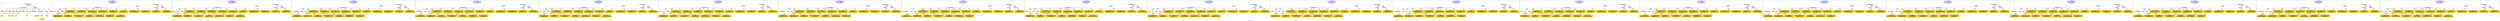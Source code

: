 digraph n0 {
fontcolor="blue"
remincross="true"
label="s04-ima-artworks.xml"
subgraph cluster_0 {
label="1-correct model"
n2[style="filled",color="white",fillcolor="lightgray",label="CulturalHeritageObject1"];
n3[shape="plaintext",style="filled",fillcolor="gold",label="creationDate"];
n4[style="filled",color="white",fillcolor="lightgray",label="Person1"];
n5[shape="plaintext",style="filled",fillcolor="gold",label="galleryLabel"];
n6[shape="plaintext",style="filled",fillcolor="gold",label="dimensions"];
n7[shape="plaintext",style="filled",fillcolor="gold",label="materials"];
n8[shape="plaintext",style="filled",fillcolor="gold",label="creditLine"];
n9[shape="plaintext",style="filled",fillcolor="gold",label="provenance"];
n10[style="filled",color="white",fillcolor="lightgray",label="Concept1"];
n11[shape="plaintext",style="filled",fillcolor="gold",label="title"];
n12[shape="plaintext",style="filled",fillcolor="gold",label="accessionNumber"];
n13[style="filled",color="white",fillcolor="lightgray",label="CulturalHeritageObject2"];
n14[style="filled",color="white",fillcolor="lightgray",label="Document2"];
n15[shape="plaintext",style="filled",fillcolor="gold",label="relatedArtworksTitle"];
n16[style="filled",color="white",fillcolor="lightgray",label="Document1"];
n17[shape="plaintext",style="filled",fillcolor="gold",label="nationality"];
n18[shape="plaintext",style="filled",fillcolor="gold",label="birthDate"];
n19[shape="plaintext",style="filled",fillcolor="gold",label="deathDate"];
n20[shape="plaintext",style="filled",fillcolor="gold",label="artist"];
n21[style="filled",color="white",fillcolor="lightgray",label="EuropeanaAggregation1"];
n22[style="filled",color="white",fillcolor="lightgray",label="WebResource1"];
n23[shape="plaintext",style="filled",fillcolor="gold",label="imageURL"];
n24[shape="plaintext",style="filled",fillcolor="gold",label="values"];
n25[shape="plaintext",style="filled",fillcolor="gold",label="relatedArtworksURL"];
n26[shape="plaintext",style="filled",fillcolor="gold",label="sourceURL"];
}
subgraph cluster_1 {
label="candidate 0\nlink coherence:0.8260869565217391\nnode coherence:0.8260869565217391\nconfidence:0.46131813907645\nmapping score:0.536978169120965\ncost:22.99966\n-precision:0.74-recall:0.71"
n28[style="filled",color="white",fillcolor="lightgray",label="CulturalHeritageObject1"];
n29[style="filled",color="white",fillcolor="lightgray",label="Person1"];
n30[style="filled",color="white",fillcolor="lightgray",label="Concept1"];
n31[style="filled",color="white",fillcolor="lightgray",label="Document1"];
n32[style="filled",color="white",fillcolor="lightgray",label="EuropeanaAggregation1"];
n33[style="filled",color="white",fillcolor="lightgray",label="WebResource1"];
n34[style="filled",color="white",fillcolor="lightgray",label="WebResource2"];
n35[shape="plaintext",style="filled",fillcolor="gold",label="accessionNumber\n[CulturalHeritageObject,extent,0.61]\n[CulturalHeritageObject,accessionNumber,0.384]\n[WebResource,classLink,0.004]\n[CulturalHeritageObject,description,0.001]"];
n36[shape="plaintext",style="filled",fillcolor="gold",label="relatedArtworksURL\n[WebResource,classLink,0.653]\n[Document,classLink,0.164]\n[CulturalHeritageObject,provenance,0.098]\n[CulturalHeritageObject,description,0.085]"];
n37[shape="plaintext",style="filled",fillcolor="gold",label="galleryLabel\n[CulturalHeritageObject,description,0.424]\n[Person,biographicalInformation,0.404]\n[CulturalHeritageObject,title,0.117]\n[CulturalHeritageObject,provenance,0.055]"];
n38[shape="plaintext",style="filled",fillcolor="gold",label="artist\n[Person,nameOfThePerson,0.664]\n[CulturalHeritageObject,provenance,0.122]\n[CulturalHeritageObject,description,0.114]\n[CulturalHeritageObject,title,0.101]"];
n39[shape="plaintext",style="filled",fillcolor="gold",label="title\n[CulturalHeritageObject,description,0.389]\n[CulturalHeritageObject,title,0.319]\n[Person,biographicalInformation,0.195]\n[CulturalHeritageObject,provenance,0.097]"];
n40[shape="plaintext",style="filled",fillcolor="gold",label="deathDate\n[Person,dateOfDeath,0.461]\n[CulturalHeritageObject,created,0.296]\n[Person,dateOfBirth,0.171]\n[CulturalHeritageObject,title,0.072]"];
n41[shape="plaintext",style="filled",fillcolor="gold",label="sourceURL\n[WebResource,classLink,0.669]\n[Document,classLink,0.152]\n[CulturalHeritageObject,provenance,0.094]\n[CulturalHeritageObject,description,0.085]"];
n42[shape="plaintext",style="filled",fillcolor="gold",label="materials\n[CulturalHeritageObject,medium,0.799]\n[CulturalHeritageObject,description,0.076]\n[CulturalHeritageObject,provenance,0.067]\n[Person,biographicalInformation,0.058]"];
n43[shape="plaintext",style="filled",fillcolor="gold",label="creditLine\n[CulturalHeritageObject,provenance,0.639]\n[CulturalHeritageObject,description,0.148]\n[CulturalHeritageObject,title,0.136]\n[Person,nameOfThePerson,0.077]"];
n44[shape="plaintext",style="filled",fillcolor="gold",label="birthDate\n[Person,dateOfBirth,0.448]\n[Person,dateOfDeath,0.281]\n[CulturalHeritageObject,created,0.229]\n[Person,biographicalInformation,0.042]"];
n45[shape="plaintext",style="filled",fillcolor="gold",label="nationality\n[Person,countryAssociatedWithThePerson,0.725]\n[CulturalHeritageObject,provenance,0.107]\n[Concept,prefLabel,0.101]\n[CulturalHeritageObject,title,0.068]"];
n46[shape="plaintext",style="filled",fillcolor="gold",label="imageURL\n[WebResource,classLink,0.644]\n[Document,classLink,0.29]\n[CulturalHeritageObject,description,0.046]\n[CulturalHeritageObject,title,0.02]"];
n47[shape="plaintext",style="filled",fillcolor="gold",label="values\n[CulturalHeritageObject,description,0.44]\n[CulturalHeritageObject,title,0.301]\n[Person,biographicalInformation,0.148]\n[Concept,prefLabel,0.111]"];
n48[shape="plaintext",style="filled",fillcolor="gold",label="dimensions\n[CulturalHeritageObject,extent,0.585]\n[CulturalHeritageObject,accessionNumber,0.214]\n[CulturalHeritageObject,description,0.118]\n[CulturalHeritageObject,title,0.083]"];
n49[shape="plaintext",style="filled",fillcolor="gold",label="creationDate\n[Person,dateOfBirth,0.496]\n[CulturalHeritageObject,created,0.253]\n[Person,dateOfDeath,0.149]\n[Person,biographicalInformation,0.101]"];
n50[shape="plaintext",style="filled",fillcolor="gold",label="relatedArtworksTitle\n[CulturalHeritageObject,description,0.39]\n[CulturalHeritageObject,title,0.318]\n[Person,biographicalInformation,0.177]\n[CulturalHeritageObject,provenance,0.115]"];
n51[shape="plaintext",style="filled",fillcolor="gold",label="provenance\n[CulturalHeritageObject,provenance,0.379]\n[CulturalHeritageObject,description,0.247]\n[Person,biographicalInformation,0.193]\n[CulturalHeritageObject,title,0.181]"];
}
subgraph cluster_2 {
label="candidate 1\nlink coherence:0.8260869565217391\nnode coherence:0.8260869565217391\nconfidence:0.4609084049403376\nmapping score:0.5368415910755943\ncost:22.99966\n-precision:0.78-recall:0.75"
n53[style="filled",color="white",fillcolor="lightgray",label="CulturalHeritageObject1"];
n54[style="filled",color="white",fillcolor="lightgray",label="Person1"];
n55[style="filled",color="white",fillcolor="lightgray",label="Concept1"];
n56[style="filled",color="white",fillcolor="lightgray",label="Document1"];
n57[style="filled",color="white",fillcolor="lightgray",label="EuropeanaAggregation1"];
n58[style="filled",color="white",fillcolor="lightgray",label="WebResource1"];
n59[style="filled",color="white",fillcolor="lightgray",label="WebResource2"];
n60[shape="plaintext",style="filled",fillcolor="gold",label="accessionNumber\n[CulturalHeritageObject,extent,0.61]\n[CulturalHeritageObject,accessionNumber,0.384]\n[WebResource,classLink,0.004]\n[CulturalHeritageObject,description,0.001]"];
n61[shape="plaintext",style="filled",fillcolor="gold",label="relatedArtworksURL\n[WebResource,classLink,0.653]\n[Document,classLink,0.164]\n[CulturalHeritageObject,provenance,0.098]\n[CulturalHeritageObject,description,0.085]"];
n62[shape="plaintext",style="filled",fillcolor="gold",label="galleryLabel\n[CulturalHeritageObject,description,0.424]\n[Person,biographicalInformation,0.404]\n[CulturalHeritageObject,title,0.117]\n[CulturalHeritageObject,provenance,0.055]"];
n63[shape="plaintext",style="filled",fillcolor="gold",label="artist\n[Person,nameOfThePerson,0.664]\n[CulturalHeritageObject,provenance,0.122]\n[CulturalHeritageObject,description,0.114]\n[CulturalHeritageObject,title,0.101]"];
n64[shape="plaintext",style="filled",fillcolor="gold",label="relatedArtworksTitle\n[CulturalHeritageObject,description,0.39]\n[CulturalHeritageObject,title,0.318]\n[Person,biographicalInformation,0.177]\n[CulturalHeritageObject,provenance,0.115]"];
n65[shape="plaintext",style="filled",fillcolor="gold",label="deathDate\n[Person,dateOfDeath,0.461]\n[CulturalHeritageObject,created,0.296]\n[Person,dateOfBirth,0.171]\n[CulturalHeritageObject,title,0.072]"];
n66[shape="plaintext",style="filled",fillcolor="gold",label="sourceURL\n[WebResource,classLink,0.669]\n[Document,classLink,0.152]\n[CulturalHeritageObject,provenance,0.094]\n[CulturalHeritageObject,description,0.085]"];
n67[shape="plaintext",style="filled",fillcolor="gold",label="materials\n[CulturalHeritageObject,medium,0.799]\n[CulturalHeritageObject,description,0.076]\n[CulturalHeritageObject,provenance,0.067]\n[Person,biographicalInformation,0.058]"];
n68[shape="plaintext",style="filled",fillcolor="gold",label="provenance\n[CulturalHeritageObject,provenance,0.379]\n[CulturalHeritageObject,description,0.247]\n[Person,biographicalInformation,0.193]\n[CulturalHeritageObject,title,0.181]"];
n69[shape="plaintext",style="filled",fillcolor="gold",label="creationDate\n[Person,dateOfBirth,0.496]\n[CulturalHeritageObject,created,0.253]\n[Person,dateOfDeath,0.149]\n[Person,biographicalInformation,0.101]"];
n70[shape="plaintext",style="filled",fillcolor="gold",label="nationality\n[Person,countryAssociatedWithThePerson,0.725]\n[CulturalHeritageObject,provenance,0.107]\n[Concept,prefLabel,0.101]\n[CulturalHeritageObject,title,0.068]"];
n71[shape="plaintext",style="filled",fillcolor="gold",label="imageURL\n[WebResource,classLink,0.644]\n[Document,classLink,0.29]\n[CulturalHeritageObject,description,0.046]\n[CulturalHeritageObject,title,0.02]"];
n72[shape="plaintext",style="filled",fillcolor="gold",label="values\n[CulturalHeritageObject,description,0.44]\n[CulturalHeritageObject,title,0.301]\n[Person,biographicalInformation,0.148]\n[Concept,prefLabel,0.111]"];
n73[shape="plaintext",style="filled",fillcolor="gold",label="birthDate\n[Person,dateOfBirth,0.448]\n[Person,dateOfDeath,0.281]\n[CulturalHeritageObject,created,0.229]\n[Person,biographicalInformation,0.042]"];
n74[shape="plaintext",style="filled",fillcolor="gold",label="dimensions\n[CulturalHeritageObject,extent,0.585]\n[CulturalHeritageObject,accessionNumber,0.214]\n[CulturalHeritageObject,description,0.118]\n[CulturalHeritageObject,title,0.083]"];
n75[shape="plaintext",style="filled",fillcolor="gold",label="title\n[CulturalHeritageObject,description,0.389]\n[CulturalHeritageObject,title,0.319]\n[Person,biographicalInformation,0.195]\n[CulturalHeritageObject,provenance,0.097]"];
n76[shape="plaintext",style="filled",fillcolor="gold",label="creditLine\n[CulturalHeritageObject,provenance,0.639]\n[CulturalHeritageObject,description,0.148]\n[CulturalHeritageObject,title,0.136]\n[Person,nameOfThePerson,0.077]"];
}
subgraph cluster_3 {
label="candidate 10\nlink coherence:0.8260869565217391\nnode coherence:0.8260869565217391\nconfidence:0.4512335563253473\nmapping score:0.5336166415372641\ncost:121.99966\n-precision:0.65-recall:0.62"
n78[style="filled",color="white",fillcolor="lightgray",label="CulturalHeritageObject1"];
n79[style="filled",color="white",fillcolor="lightgray",label="CulturalHeritageObject2"];
n80[style="filled",color="white",fillcolor="lightgray",label="Person1"];
n81[style="filled",color="white",fillcolor="lightgray",label="Concept1"];
n82[style="filled",color="white",fillcolor="lightgray",label="EuropeanaAggregation1"];
n83[style="filled",color="white",fillcolor="lightgray",label="WebResource1"];
n84[style="filled",color="white",fillcolor="lightgray",label="WebResource2"];
n85[shape="plaintext",style="filled",fillcolor="gold",label="accessionNumber\n[CulturalHeritageObject,extent,0.61]\n[CulturalHeritageObject,accessionNumber,0.384]\n[WebResource,classLink,0.004]\n[CulturalHeritageObject,description,0.001]"];
n86[shape="plaintext",style="filled",fillcolor="gold",label="relatedArtworksURL\n[WebResource,classLink,0.653]\n[Document,classLink,0.164]\n[CulturalHeritageObject,provenance,0.098]\n[CulturalHeritageObject,description,0.085]"];
n87[shape="plaintext",style="filled",fillcolor="gold",label="galleryLabel\n[CulturalHeritageObject,description,0.424]\n[Person,biographicalInformation,0.404]\n[CulturalHeritageObject,title,0.117]\n[CulturalHeritageObject,provenance,0.055]"];
n88[shape="plaintext",style="filled",fillcolor="gold",label="artist\n[Person,nameOfThePerson,0.664]\n[CulturalHeritageObject,provenance,0.122]\n[CulturalHeritageObject,description,0.114]\n[CulturalHeritageObject,title,0.101]"];
n89[shape="plaintext",style="filled",fillcolor="gold",label="sourceURL\n[WebResource,classLink,0.669]\n[Document,classLink,0.152]\n[CulturalHeritageObject,provenance,0.094]\n[CulturalHeritageObject,description,0.085]"];
n90[shape="plaintext",style="filled",fillcolor="gold",label="title\n[CulturalHeritageObject,description,0.389]\n[CulturalHeritageObject,title,0.319]\n[Person,biographicalInformation,0.195]\n[CulturalHeritageObject,provenance,0.097]"];
n91[shape="plaintext",style="filled",fillcolor="gold",label="birthDate\n[Person,dateOfBirth,0.448]\n[Person,dateOfDeath,0.281]\n[CulturalHeritageObject,created,0.229]\n[Person,biographicalInformation,0.042]"];
n92[shape="plaintext",style="filled",fillcolor="gold",label="materials\n[CulturalHeritageObject,medium,0.799]\n[CulturalHeritageObject,description,0.076]\n[CulturalHeritageObject,provenance,0.067]\n[Person,biographicalInformation,0.058]"];
n93[shape="plaintext",style="filled",fillcolor="gold",label="creditLine\n[CulturalHeritageObject,provenance,0.639]\n[CulturalHeritageObject,description,0.148]\n[CulturalHeritageObject,title,0.136]\n[Person,nameOfThePerson,0.077]"];
n94[shape="plaintext",style="filled",fillcolor="gold",label="deathDate\n[Person,dateOfDeath,0.461]\n[CulturalHeritageObject,created,0.296]\n[Person,dateOfBirth,0.171]\n[CulturalHeritageObject,title,0.072]"];
n95[shape="plaintext",style="filled",fillcolor="gold",label="nationality\n[Person,countryAssociatedWithThePerson,0.725]\n[CulturalHeritageObject,provenance,0.107]\n[Concept,prefLabel,0.101]\n[CulturalHeritageObject,title,0.068]"];
n96[shape="plaintext",style="filled",fillcolor="gold",label="imageURL\n[WebResource,classLink,0.644]\n[Document,classLink,0.29]\n[CulturalHeritageObject,description,0.046]\n[CulturalHeritageObject,title,0.02]"];
n97[shape="plaintext",style="filled",fillcolor="gold",label="values\n[CulturalHeritageObject,description,0.44]\n[CulturalHeritageObject,title,0.301]\n[Person,biographicalInformation,0.148]\n[Concept,prefLabel,0.111]"];
n98[shape="plaintext",style="filled",fillcolor="gold",label="dimensions\n[CulturalHeritageObject,extent,0.585]\n[CulturalHeritageObject,accessionNumber,0.214]\n[CulturalHeritageObject,description,0.118]\n[CulturalHeritageObject,title,0.083]"];
n99[shape="plaintext",style="filled",fillcolor="gold",label="creationDate\n[Person,dateOfBirth,0.496]\n[CulturalHeritageObject,created,0.253]\n[Person,dateOfDeath,0.149]\n[Person,biographicalInformation,0.101]"];
n100[shape="plaintext",style="filled",fillcolor="gold",label="relatedArtworksTitle\n[CulturalHeritageObject,description,0.39]\n[CulturalHeritageObject,title,0.318]\n[Person,biographicalInformation,0.177]\n[CulturalHeritageObject,provenance,0.115]"];
n101[shape="plaintext",style="filled",fillcolor="gold",label="provenance\n[CulturalHeritageObject,provenance,0.379]\n[CulturalHeritageObject,description,0.247]\n[Person,biographicalInformation,0.193]\n[CulturalHeritageObject,title,0.181]"];
}
subgraph cluster_4 {
label="candidate 11\nlink coherence:0.8260869565217391\nnode coherence:0.8260869565217391\nconfidence:0.45066513145856035\nmapping score:0.5334271665816684\ncost:121.99966\n-precision:0.65-recall:0.62"
n103[style="filled",color="white",fillcolor="lightgray",label="CulturalHeritageObject1"];
n104[style="filled",color="white",fillcolor="lightgray",label="CulturalHeritageObject2"];
n105[style="filled",color="white",fillcolor="lightgray",label="Person1"];
n106[style="filled",color="white",fillcolor="lightgray",label="Concept1"];
n107[style="filled",color="white",fillcolor="lightgray",label="EuropeanaAggregation1"];
n108[style="filled",color="white",fillcolor="lightgray",label="WebResource1"];
n109[style="filled",color="white",fillcolor="lightgray",label="WebResource2"];
n110[shape="plaintext",style="filled",fillcolor="gold",label="accessionNumber\n[CulturalHeritageObject,extent,0.61]\n[CulturalHeritageObject,accessionNumber,0.384]\n[WebResource,classLink,0.004]\n[CulturalHeritageObject,description,0.001]"];
n111[shape="plaintext",style="filled",fillcolor="gold",label="relatedArtworksURL\n[WebResource,classLink,0.653]\n[Document,classLink,0.164]\n[CulturalHeritageObject,provenance,0.098]\n[CulturalHeritageObject,description,0.085]"];
n112[shape="plaintext",style="filled",fillcolor="gold",label="galleryLabel\n[CulturalHeritageObject,description,0.424]\n[Person,biographicalInformation,0.404]\n[CulturalHeritageObject,title,0.117]\n[CulturalHeritageObject,provenance,0.055]"];
n113[shape="plaintext",style="filled",fillcolor="gold",label="artist\n[Person,nameOfThePerson,0.664]\n[CulturalHeritageObject,provenance,0.122]\n[CulturalHeritageObject,description,0.114]\n[CulturalHeritageObject,title,0.101]"];
n114[shape="plaintext",style="filled",fillcolor="gold",label="title\n[CulturalHeritageObject,description,0.389]\n[CulturalHeritageObject,title,0.319]\n[Person,biographicalInformation,0.195]\n[CulturalHeritageObject,provenance,0.097]"];
n115[shape="plaintext",style="filled",fillcolor="gold",label="birthDate\n[Person,dateOfBirth,0.448]\n[Person,dateOfDeath,0.281]\n[CulturalHeritageObject,created,0.229]\n[Person,biographicalInformation,0.042]"];
n116[shape="plaintext",style="filled",fillcolor="gold",label="materials\n[CulturalHeritageObject,medium,0.799]\n[CulturalHeritageObject,description,0.076]\n[CulturalHeritageObject,provenance,0.067]\n[Person,biographicalInformation,0.058]"];
n117[shape="plaintext",style="filled",fillcolor="gold",label="creditLine\n[CulturalHeritageObject,provenance,0.639]\n[CulturalHeritageObject,description,0.148]\n[CulturalHeritageObject,title,0.136]\n[Person,nameOfThePerson,0.077]"];
n118[shape="plaintext",style="filled",fillcolor="gold",label="deathDate\n[Person,dateOfDeath,0.461]\n[CulturalHeritageObject,created,0.296]\n[Person,dateOfBirth,0.171]\n[CulturalHeritageObject,title,0.072]"];
n119[shape="plaintext",style="filled",fillcolor="gold",label="nationality\n[Person,countryAssociatedWithThePerson,0.725]\n[CulturalHeritageObject,provenance,0.107]\n[Concept,prefLabel,0.101]\n[CulturalHeritageObject,title,0.068]"];
n120[shape="plaintext",style="filled",fillcolor="gold",label="imageURL\n[WebResource,classLink,0.644]\n[Document,classLink,0.29]\n[CulturalHeritageObject,description,0.046]\n[CulturalHeritageObject,title,0.02]"];
n121[shape="plaintext",style="filled",fillcolor="gold",label="values\n[CulturalHeritageObject,description,0.44]\n[CulturalHeritageObject,title,0.301]\n[Person,biographicalInformation,0.148]\n[Concept,prefLabel,0.111]"];
n122[shape="plaintext",style="filled",fillcolor="gold",label="dimensions\n[CulturalHeritageObject,extent,0.585]\n[CulturalHeritageObject,accessionNumber,0.214]\n[CulturalHeritageObject,description,0.118]\n[CulturalHeritageObject,title,0.083]"];
n123[shape="plaintext",style="filled",fillcolor="gold",label="creationDate\n[Person,dateOfBirth,0.496]\n[CulturalHeritageObject,created,0.253]\n[Person,dateOfDeath,0.149]\n[Person,biographicalInformation,0.101]"];
n124[shape="plaintext",style="filled",fillcolor="gold",label="sourceURL\n[WebResource,classLink,0.669]\n[Document,classLink,0.152]\n[CulturalHeritageObject,provenance,0.094]\n[CulturalHeritageObject,description,0.085]"];
n125[shape="plaintext",style="filled",fillcolor="gold",label="relatedArtworksTitle\n[CulturalHeritageObject,description,0.39]\n[CulturalHeritageObject,title,0.318]\n[Person,biographicalInformation,0.177]\n[CulturalHeritageObject,provenance,0.115]"];
n126[shape="plaintext",style="filled",fillcolor="gold",label="provenance\n[CulturalHeritageObject,provenance,0.379]\n[CulturalHeritageObject,description,0.247]\n[Person,biographicalInformation,0.193]\n[CulturalHeritageObject,title,0.181]"];
}
subgraph cluster_5 {
label="candidate 12\nlink coherence:0.8260869565217391\nnode coherence:0.8260869565217391\nconfidence:0.44846339982198613\nmapping score:0.5326932560361437\ncost:22.99966\n-precision:0.65-recall:0.62"
n128[style="filled",color="white",fillcolor="lightgray",label="CulturalHeritageObject1"];
n129[style="filled",color="white",fillcolor="lightgray",label="Person1"];
n130[style="filled",color="white",fillcolor="lightgray",label="Concept1"];
n131[style="filled",color="white",fillcolor="lightgray",label="Document1"];
n132[style="filled",color="white",fillcolor="lightgray",label="EuropeanaAggregation1"];
n133[style="filled",color="white",fillcolor="lightgray",label="WebResource1"];
n134[style="filled",color="white",fillcolor="lightgray",label="WebResource2"];
n135[shape="plaintext",style="filled",fillcolor="gold",label="accessionNumber\n[CulturalHeritageObject,extent,0.61]\n[CulturalHeritageObject,accessionNumber,0.384]\n[WebResource,classLink,0.004]\n[CulturalHeritageObject,description,0.001]"];
n136[shape="plaintext",style="filled",fillcolor="gold",label="relatedArtworksURL\n[WebResource,classLink,0.653]\n[Document,classLink,0.164]\n[CulturalHeritageObject,provenance,0.098]\n[CulturalHeritageObject,description,0.085]"];
n137[shape="plaintext",style="filled",fillcolor="gold",label="relatedArtworksTitle\n[CulturalHeritageObject,description,0.39]\n[CulturalHeritageObject,title,0.318]\n[Person,biographicalInformation,0.177]\n[CulturalHeritageObject,provenance,0.115]"];
n138[shape="plaintext",style="filled",fillcolor="gold",label="artist\n[Person,nameOfThePerson,0.664]\n[CulturalHeritageObject,provenance,0.122]\n[CulturalHeritageObject,description,0.114]\n[CulturalHeritageObject,title,0.101]"];
n139[shape="plaintext",style="filled",fillcolor="gold",label="galleryLabel\n[CulturalHeritageObject,description,0.424]\n[Person,biographicalInformation,0.404]\n[CulturalHeritageObject,title,0.117]\n[CulturalHeritageObject,provenance,0.055]"];
n140[shape="plaintext",style="filled",fillcolor="gold",label="deathDate\n[Person,dateOfDeath,0.461]\n[CulturalHeritageObject,created,0.296]\n[Person,dateOfBirth,0.171]\n[CulturalHeritageObject,title,0.072]"];
n141[shape="plaintext",style="filled",fillcolor="gold",label="sourceURL\n[WebResource,classLink,0.669]\n[Document,classLink,0.152]\n[CulturalHeritageObject,provenance,0.094]\n[CulturalHeritageObject,description,0.085]"];
n142[shape="plaintext",style="filled",fillcolor="gold",label="materials\n[CulturalHeritageObject,medium,0.799]\n[CulturalHeritageObject,description,0.076]\n[CulturalHeritageObject,provenance,0.067]\n[Person,biographicalInformation,0.058]"];
n143[shape="plaintext",style="filled",fillcolor="gold",label="provenance\n[CulturalHeritageObject,provenance,0.379]\n[CulturalHeritageObject,description,0.247]\n[Person,biographicalInformation,0.193]\n[CulturalHeritageObject,title,0.181]"];
n144[shape="plaintext",style="filled",fillcolor="gold",label="birthDate\n[Person,dateOfBirth,0.448]\n[Person,dateOfDeath,0.281]\n[CulturalHeritageObject,created,0.229]\n[Person,biographicalInformation,0.042]"];
n145[shape="plaintext",style="filled",fillcolor="gold",label="nationality\n[Person,countryAssociatedWithThePerson,0.725]\n[CulturalHeritageObject,provenance,0.107]\n[Concept,prefLabel,0.101]\n[CulturalHeritageObject,title,0.068]"];
n146[shape="plaintext",style="filled",fillcolor="gold",label="imageURL\n[WebResource,classLink,0.644]\n[Document,classLink,0.29]\n[CulturalHeritageObject,description,0.046]\n[CulturalHeritageObject,title,0.02]"];
n147[shape="plaintext",style="filled",fillcolor="gold",label="values\n[CulturalHeritageObject,description,0.44]\n[CulturalHeritageObject,title,0.301]\n[Person,biographicalInformation,0.148]\n[Concept,prefLabel,0.111]"];
n148[shape="plaintext",style="filled",fillcolor="gold",label="dimensions\n[CulturalHeritageObject,extent,0.585]\n[CulturalHeritageObject,accessionNumber,0.214]\n[CulturalHeritageObject,description,0.118]\n[CulturalHeritageObject,title,0.083]"];
n149[shape="plaintext",style="filled",fillcolor="gold",label="creationDate\n[Person,dateOfBirth,0.496]\n[CulturalHeritageObject,created,0.253]\n[Person,dateOfDeath,0.149]\n[Person,biographicalInformation,0.101]"];
n150[shape="plaintext",style="filled",fillcolor="gold",label="title\n[CulturalHeritageObject,description,0.389]\n[CulturalHeritageObject,title,0.319]\n[Person,biographicalInformation,0.195]\n[CulturalHeritageObject,provenance,0.097]"];
n151[shape="plaintext",style="filled",fillcolor="gold",label="creditLine\n[CulturalHeritageObject,provenance,0.639]\n[CulturalHeritageObject,description,0.148]\n[CulturalHeritageObject,title,0.136]\n[Person,nameOfThePerson,0.077]"];
}
subgraph cluster_6 {
label="candidate 13\nlink coherence:0.8260869565217391\nnode coherence:0.8260869565217391\nconfidence:0.44738208935744583\nmapping score:0.5323328192146303\ncost:22.99966\n-precision:0.65-recall:0.62"
n153[style="filled",color="white",fillcolor="lightgray",label="CulturalHeritageObject1"];
n154[style="filled",color="white",fillcolor="lightgray",label="Person1"];
n155[style="filled",color="white",fillcolor="lightgray",label="Concept1"];
n156[style="filled",color="white",fillcolor="lightgray",label="Document1"];
n157[style="filled",color="white",fillcolor="lightgray",label="EuropeanaAggregation1"];
n158[style="filled",color="white",fillcolor="lightgray",label="WebResource1"];
n159[style="filled",color="white",fillcolor="lightgray",label="WebResource2"];
n160[shape="plaintext",style="filled",fillcolor="gold",label="accessionNumber\n[CulturalHeritageObject,extent,0.61]\n[CulturalHeritageObject,accessionNumber,0.384]\n[WebResource,classLink,0.004]\n[CulturalHeritageObject,description,0.001]"];
n161[shape="plaintext",style="filled",fillcolor="gold",label="relatedArtworksURL\n[WebResource,classLink,0.653]\n[Document,classLink,0.164]\n[CulturalHeritageObject,provenance,0.098]\n[CulturalHeritageObject,description,0.085]"];
n162[shape="plaintext",style="filled",fillcolor="gold",label="title\n[CulturalHeritageObject,description,0.389]\n[CulturalHeritageObject,title,0.319]\n[Person,biographicalInformation,0.195]\n[CulturalHeritageObject,provenance,0.097]"];
n163[shape="plaintext",style="filled",fillcolor="gold",label="artist\n[Person,nameOfThePerson,0.664]\n[CulturalHeritageObject,provenance,0.122]\n[CulturalHeritageObject,description,0.114]\n[CulturalHeritageObject,title,0.101]"];
n164[shape="plaintext",style="filled",fillcolor="gold",label="galleryLabel\n[CulturalHeritageObject,description,0.424]\n[Person,biographicalInformation,0.404]\n[CulturalHeritageObject,title,0.117]\n[CulturalHeritageObject,provenance,0.055]"];
n165[shape="plaintext",style="filled",fillcolor="gold",label="deathDate\n[Person,dateOfDeath,0.461]\n[CulturalHeritageObject,created,0.296]\n[Person,dateOfBirth,0.171]\n[CulturalHeritageObject,title,0.072]"];
n166[shape="plaintext",style="filled",fillcolor="gold",label="sourceURL\n[WebResource,classLink,0.669]\n[Document,classLink,0.152]\n[CulturalHeritageObject,provenance,0.094]\n[CulturalHeritageObject,description,0.085]"];
n167[shape="plaintext",style="filled",fillcolor="gold",label="materials\n[CulturalHeritageObject,medium,0.799]\n[CulturalHeritageObject,description,0.076]\n[CulturalHeritageObject,provenance,0.067]\n[Person,biographicalInformation,0.058]"];
n168[shape="plaintext",style="filled",fillcolor="gold",label="provenance\n[CulturalHeritageObject,provenance,0.379]\n[CulturalHeritageObject,description,0.247]\n[Person,biographicalInformation,0.193]\n[CulturalHeritageObject,title,0.181]"];
n169[shape="plaintext",style="filled",fillcolor="gold",label="birthDate\n[Person,dateOfBirth,0.448]\n[Person,dateOfDeath,0.281]\n[CulturalHeritageObject,created,0.229]\n[Person,biographicalInformation,0.042]"];
n170[shape="plaintext",style="filled",fillcolor="gold",label="nationality\n[Person,countryAssociatedWithThePerson,0.725]\n[CulturalHeritageObject,provenance,0.107]\n[Concept,prefLabel,0.101]\n[CulturalHeritageObject,title,0.068]"];
n171[shape="plaintext",style="filled",fillcolor="gold",label="imageURL\n[WebResource,classLink,0.644]\n[Document,classLink,0.29]\n[CulturalHeritageObject,description,0.046]\n[CulturalHeritageObject,title,0.02]"];
n172[shape="plaintext",style="filled",fillcolor="gold",label="values\n[CulturalHeritageObject,description,0.44]\n[CulturalHeritageObject,title,0.301]\n[Person,biographicalInformation,0.148]\n[Concept,prefLabel,0.111]"];
n173[shape="plaintext",style="filled",fillcolor="gold",label="dimensions\n[CulturalHeritageObject,extent,0.585]\n[CulturalHeritageObject,accessionNumber,0.214]\n[CulturalHeritageObject,description,0.118]\n[CulturalHeritageObject,title,0.083]"];
n174[shape="plaintext",style="filled",fillcolor="gold",label="creationDate\n[Person,dateOfBirth,0.496]\n[CulturalHeritageObject,created,0.253]\n[Person,dateOfDeath,0.149]\n[Person,biographicalInformation,0.101]"];
n175[shape="plaintext",style="filled",fillcolor="gold",label="relatedArtworksTitle\n[CulturalHeritageObject,description,0.39]\n[CulturalHeritageObject,title,0.318]\n[Person,biographicalInformation,0.177]\n[CulturalHeritageObject,provenance,0.115]"];
n176[shape="plaintext",style="filled",fillcolor="gold",label="creditLine\n[CulturalHeritageObject,provenance,0.639]\n[CulturalHeritageObject,description,0.148]\n[CulturalHeritageObject,title,0.136]\n[Person,nameOfThePerson,0.077]"];
}
subgraph cluster_7 {
label="candidate 14\nlink coherence:0.8260869565217391\nnode coherence:0.8260869565217391\nconfidence:0.44506374661121384\nmapping score:0.5315600382992196\ncost:121.99966\n-precision:0.61-recall:0.58"
n178[style="filled",color="white",fillcolor="lightgray",label="CulturalHeritageObject1"];
n179[style="filled",color="white",fillcolor="lightgray",label="CulturalHeritageObject2"];
n180[style="filled",color="white",fillcolor="lightgray",label="Person1"];
n181[style="filled",color="white",fillcolor="lightgray",label="Concept1"];
n182[style="filled",color="white",fillcolor="lightgray",label="EuropeanaAggregation1"];
n183[style="filled",color="white",fillcolor="lightgray",label="WebResource1"];
n184[style="filled",color="white",fillcolor="lightgray",label="WebResource2"];
n185[shape="plaintext",style="filled",fillcolor="gold",label="accessionNumber\n[CulturalHeritageObject,extent,0.61]\n[CulturalHeritageObject,accessionNumber,0.384]\n[WebResource,classLink,0.004]\n[CulturalHeritageObject,description,0.001]"];
n186[shape="plaintext",style="filled",fillcolor="gold",label="relatedArtworksURL\n[WebResource,classLink,0.653]\n[Document,classLink,0.164]\n[CulturalHeritageObject,provenance,0.098]\n[CulturalHeritageObject,description,0.085]"];
n187[shape="plaintext",style="filled",fillcolor="gold",label="relatedArtworksTitle\n[CulturalHeritageObject,description,0.39]\n[CulturalHeritageObject,title,0.318]\n[Person,biographicalInformation,0.177]\n[CulturalHeritageObject,provenance,0.115]"];
n188[shape="plaintext",style="filled",fillcolor="gold",label="artist\n[Person,nameOfThePerson,0.664]\n[CulturalHeritageObject,provenance,0.122]\n[CulturalHeritageObject,description,0.114]\n[CulturalHeritageObject,title,0.101]"];
n189[shape="plaintext",style="filled",fillcolor="gold",label="sourceURL\n[WebResource,classLink,0.669]\n[Document,classLink,0.152]\n[CulturalHeritageObject,provenance,0.094]\n[CulturalHeritageObject,description,0.085]"];
n190[shape="plaintext",style="filled",fillcolor="gold",label="galleryLabel\n[CulturalHeritageObject,description,0.424]\n[Person,biographicalInformation,0.404]\n[CulturalHeritageObject,title,0.117]\n[CulturalHeritageObject,provenance,0.055]"];
n191[shape="plaintext",style="filled",fillcolor="gold",label="deathDate\n[Person,dateOfDeath,0.461]\n[CulturalHeritageObject,created,0.296]\n[Person,dateOfBirth,0.171]\n[CulturalHeritageObject,title,0.072]"];
n192[shape="plaintext",style="filled",fillcolor="gold",label="materials\n[CulturalHeritageObject,medium,0.799]\n[CulturalHeritageObject,description,0.076]\n[CulturalHeritageObject,provenance,0.067]\n[Person,biographicalInformation,0.058]"];
n193[shape="plaintext",style="filled",fillcolor="gold",label="provenance\n[CulturalHeritageObject,provenance,0.379]\n[CulturalHeritageObject,description,0.247]\n[Person,biographicalInformation,0.193]\n[CulturalHeritageObject,title,0.181]"];
n194[shape="plaintext",style="filled",fillcolor="gold",label="birthDate\n[Person,dateOfBirth,0.448]\n[Person,dateOfDeath,0.281]\n[CulturalHeritageObject,created,0.229]\n[Person,biographicalInformation,0.042]"];
n195[shape="plaintext",style="filled",fillcolor="gold",label="nationality\n[Person,countryAssociatedWithThePerson,0.725]\n[CulturalHeritageObject,provenance,0.107]\n[Concept,prefLabel,0.101]\n[CulturalHeritageObject,title,0.068]"];
n196[shape="plaintext",style="filled",fillcolor="gold",label="imageURL\n[WebResource,classLink,0.644]\n[Document,classLink,0.29]\n[CulturalHeritageObject,description,0.046]\n[CulturalHeritageObject,title,0.02]"];
n197[shape="plaintext",style="filled",fillcolor="gold",label="values\n[CulturalHeritageObject,description,0.44]\n[CulturalHeritageObject,title,0.301]\n[Person,biographicalInformation,0.148]\n[Concept,prefLabel,0.111]"];
n198[shape="plaintext",style="filled",fillcolor="gold",label="dimensions\n[CulturalHeritageObject,extent,0.585]\n[CulturalHeritageObject,accessionNumber,0.214]\n[CulturalHeritageObject,description,0.118]\n[CulturalHeritageObject,title,0.083]"];
n199[shape="plaintext",style="filled",fillcolor="gold",label="creationDate\n[Person,dateOfBirth,0.496]\n[CulturalHeritageObject,created,0.253]\n[Person,dateOfDeath,0.149]\n[Person,biographicalInformation,0.101]"];
n200[shape="plaintext",style="filled",fillcolor="gold",label="title\n[CulturalHeritageObject,description,0.389]\n[CulturalHeritageObject,title,0.319]\n[Person,biographicalInformation,0.195]\n[CulturalHeritageObject,provenance,0.097]"];
n201[shape="plaintext",style="filled",fillcolor="gold",label="creditLine\n[CulturalHeritageObject,provenance,0.639]\n[CulturalHeritageObject,description,0.148]\n[CulturalHeritageObject,title,0.136]\n[Person,nameOfThePerson,0.077]"];
}
subgraph cluster_8 {
label="candidate 15\nlink coherence:0.8260869565217391\nnode coherence:0.8260869565217391\nconfidence:0.44449532174442696\nmapping score:0.531370563343624\ncost:121.99966\n-precision:0.61-recall:0.58"
n203[style="filled",color="white",fillcolor="lightgray",label="CulturalHeritageObject1"];
n204[style="filled",color="white",fillcolor="lightgray",label="CulturalHeritageObject2"];
n205[style="filled",color="white",fillcolor="lightgray",label="Person1"];
n206[style="filled",color="white",fillcolor="lightgray",label="Concept1"];
n207[style="filled",color="white",fillcolor="lightgray",label="EuropeanaAggregation1"];
n208[style="filled",color="white",fillcolor="lightgray",label="WebResource1"];
n209[style="filled",color="white",fillcolor="lightgray",label="WebResource2"];
n210[shape="plaintext",style="filled",fillcolor="gold",label="accessionNumber\n[CulturalHeritageObject,extent,0.61]\n[CulturalHeritageObject,accessionNumber,0.384]\n[WebResource,classLink,0.004]\n[CulturalHeritageObject,description,0.001]"];
n211[shape="plaintext",style="filled",fillcolor="gold",label="relatedArtworksURL\n[WebResource,classLink,0.653]\n[Document,classLink,0.164]\n[CulturalHeritageObject,provenance,0.098]\n[CulturalHeritageObject,description,0.085]"];
n212[shape="plaintext",style="filled",fillcolor="gold",label="relatedArtworksTitle\n[CulturalHeritageObject,description,0.39]\n[CulturalHeritageObject,title,0.318]\n[Person,biographicalInformation,0.177]\n[CulturalHeritageObject,provenance,0.115]"];
n213[shape="plaintext",style="filled",fillcolor="gold",label="artist\n[Person,nameOfThePerson,0.664]\n[CulturalHeritageObject,provenance,0.122]\n[CulturalHeritageObject,description,0.114]\n[CulturalHeritageObject,title,0.101]"];
n214[shape="plaintext",style="filled",fillcolor="gold",label="galleryLabel\n[CulturalHeritageObject,description,0.424]\n[Person,biographicalInformation,0.404]\n[CulturalHeritageObject,title,0.117]\n[CulturalHeritageObject,provenance,0.055]"];
n215[shape="plaintext",style="filled",fillcolor="gold",label="deathDate\n[Person,dateOfDeath,0.461]\n[CulturalHeritageObject,created,0.296]\n[Person,dateOfBirth,0.171]\n[CulturalHeritageObject,title,0.072]"];
n216[shape="plaintext",style="filled",fillcolor="gold",label="materials\n[CulturalHeritageObject,medium,0.799]\n[CulturalHeritageObject,description,0.076]\n[CulturalHeritageObject,provenance,0.067]\n[Person,biographicalInformation,0.058]"];
n217[shape="plaintext",style="filled",fillcolor="gold",label="provenance\n[CulturalHeritageObject,provenance,0.379]\n[CulturalHeritageObject,description,0.247]\n[Person,biographicalInformation,0.193]\n[CulturalHeritageObject,title,0.181]"];
n218[shape="plaintext",style="filled",fillcolor="gold",label="birthDate\n[Person,dateOfBirth,0.448]\n[Person,dateOfDeath,0.281]\n[CulturalHeritageObject,created,0.229]\n[Person,biographicalInformation,0.042]"];
n219[shape="plaintext",style="filled",fillcolor="gold",label="nationality\n[Person,countryAssociatedWithThePerson,0.725]\n[CulturalHeritageObject,provenance,0.107]\n[Concept,prefLabel,0.101]\n[CulturalHeritageObject,title,0.068]"];
n220[shape="plaintext",style="filled",fillcolor="gold",label="imageURL\n[WebResource,classLink,0.644]\n[Document,classLink,0.29]\n[CulturalHeritageObject,description,0.046]\n[CulturalHeritageObject,title,0.02]"];
n221[shape="plaintext",style="filled",fillcolor="gold",label="values\n[CulturalHeritageObject,description,0.44]\n[CulturalHeritageObject,title,0.301]\n[Person,biographicalInformation,0.148]\n[Concept,prefLabel,0.111]"];
n222[shape="plaintext",style="filled",fillcolor="gold",label="dimensions\n[CulturalHeritageObject,extent,0.585]\n[CulturalHeritageObject,accessionNumber,0.214]\n[CulturalHeritageObject,description,0.118]\n[CulturalHeritageObject,title,0.083]"];
n223[shape="plaintext",style="filled",fillcolor="gold",label="creationDate\n[Person,dateOfBirth,0.496]\n[CulturalHeritageObject,created,0.253]\n[Person,dateOfDeath,0.149]\n[Person,biographicalInformation,0.101]"];
n224[shape="plaintext",style="filled",fillcolor="gold",label="sourceURL\n[WebResource,classLink,0.669]\n[Document,classLink,0.152]\n[CulturalHeritageObject,provenance,0.094]\n[CulturalHeritageObject,description,0.085]"];
n225[shape="plaintext",style="filled",fillcolor="gold",label="title\n[CulturalHeritageObject,description,0.389]\n[CulturalHeritageObject,title,0.319]\n[Person,biographicalInformation,0.195]\n[CulturalHeritageObject,provenance,0.097]"];
n226[shape="plaintext",style="filled",fillcolor="gold",label="creditLine\n[CulturalHeritageObject,provenance,0.639]\n[CulturalHeritageObject,description,0.148]\n[CulturalHeritageObject,title,0.136]\n[Person,nameOfThePerson,0.077]"];
}
subgraph cluster_9 {
label="candidate 16\nlink coherence:0.7916666666666666\nnode coherence:0.8260869565217391\nconfidence:0.46131813907645\nmapping score:0.536978169120965\ncost:23.99966\n-precision:0.71-recall:0.71"
n228[style="filled",color="white",fillcolor="lightgray",label="CulturalHeritageObject1"];
n229[style="filled",color="white",fillcolor="lightgray",label="Person1"];
n230[style="filled",color="white",fillcolor="lightgray",label="Place1"];
n231[style="filled",color="white",fillcolor="lightgray",label="Concept1"];
n232[style="filled",color="white",fillcolor="lightgray",label="Document1"];
n233[style="filled",color="white",fillcolor="lightgray",label="EuropeanaAggregation1"];
n234[style="filled",color="white",fillcolor="lightgray",label="WebResource1"];
n235[style="filled",color="white",fillcolor="lightgray",label="WebResource2"];
n236[shape="plaintext",style="filled",fillcolor="gold",label="accessionNumber\n[CulturalHeritageObject,extent,0.61]\n[CulturalHeritageObject,accessionNumber,0.384]\n[WebResource,classLink,0.004]\n[CulturalHeritageObject,description,0.001]"];
n237[shape="plaintext",style="filled",fillcolor="gold",label="relatedArtworksURL\n[WebResource,classLink,0.653]\n[Document,classLink,0.164]\n[CulturalHeritageObject,provenance,0.098]\n[CulturalHeritageObject,description,0.085]"];
n238[shape="plaintext",style="filled",fillcolor="gold",label="galleryLabel\n[CulturalHeritageObject,description,0.424]\n[Person,biographicalInformation,0.404]\n[CulturalHeritageObject,title,0.117]\n[CulturalHeritageObject,provenance,0.055]"];
n239[shape="plaintext",style="filled",fillcolor="gold",label="artist\n[Person,nameOfThePerson,0.664]\n[CulturalHeritageObject,provenance,0.122]\n[CulturalHeritageObject,description,0.114]\n[CulturalHeritageObject,title,0.101]"];
n240[shape="plaintext",style="filled",fillcolor="gold",label="title\n[CulturalHeritageObject,description,0.389]\n[CulturalHeritageObject,title,0.319]\n[Person,biographicalInformation,0.195]\n[CulturalHeritageObject,provenance,0.097]"];
n241[shape="plaintext",style="filled",fillcolor="gold",label="deathDate\n[Person,dateOfDeath,0.461]\n[CulturalHeritageObject,created,0.296]\n[Person,dateOfBirth,0.171]\n[CulturalHeritageObject,title,0.072]"];
n242[shape="plaintext",style="filled",fillcolor="gold",label="sourceURL\n[WebResource,classLink,0.669]\n[Document,classLink,0.152]\n[CulturalHeritageObject,provenance,0.094]\n[CulturalHeritageObject,description,0.085]"];
n243[shape="plaintext",style="filled",fillcolor="gold",label="materials\n[CulturalHeritageObject,medium,0.799]\n[CulturalHeritageObject,description,0.076]\n[CulturalHeritageObject,provenance,0.067]\n[Person,biographicalInformation,0.058]"];
n244[shape="plaintext",style="filled",fillcolor="gold",label="creditLine\n[CulturalHeritageObject,provenance,0.639]\n[CulturalHeritageObject,description,0.148]\n[CulturalHeritageObject,title,0.136]\n[Person,nameOfThePerson,0.077]"];
n245[shape="plaintext",style="filled",fillcolor="gold",label="birthDate\n[Person,dateOfBirth,0.448]\n[Person,dateOfDeath,0.281]\n[CulturalHeritageObject,created,0.229]\n[Person,biographicalInformation,0.042]"];
n246[shape="plaintext",style="filled",fillcolor="gold",label="nationality\n[Person,countryAssociatedWithThePerson,0.725]\n[CulturalHeritageObject,provenance,0.107]\n[Concept,prefLabel,0.101]\n[CulturalHeritageObject,title,0.068]"];
n247[shape="plaintext",style="filled",fillcolor="gold",label="imageURL\n[WebResource,classLink,0.644]\n[Document,classLink,0.29]\n[CulturalHeritageObject,description,0.046]\n[CulturalHeritageObject,title,0.02]"];
n248[shape="plaintext",style="filled",fillcolor="gold",label="values\n[CulturalHeritageObject,description,0.44]\n[CulturalHeritageObject,title,0.301]\n[Person,biographicalInformation,0.148]\n[Concept,prefLabel,0.111]"];
n249[shape="plaintext",style="filled",fillcolor="gold",label="dimensions\n[CulturalHeritageObject,extent,0.585]\n[CulturalHeritageObject,accessionNumber,0.214]\n[CulturalHeritageObject,description,0.118]\n[CulturalHeritageObject,title,0.083]"];
n250[shape="plaintext",style="filled",fillcolor="gold",label="creationDate\n[Person,dateOfBirth,0.496]\n[CulturalHeritageObject,created,0.253]\n[Person,dateOfDeath,0.149]\n[Person,biographicalInformation,0.101]"];
n251[shape="plaintext",style="filled",fillcolor="gold",label="relatedArtworksTitle\n[CulturalHeritageObject,description,0.39]\n[CulturalHeritageObject,title,0.318]\n[Person,biographicalInformation,0.177]\n[CulturalHeritageObject,provenance,0.115]"];
n252[shape="plaintext",style="filled",fillcolor="gold",label="provenance\n[CulturalHeritageObject,provenance,0.379]\n[CulturalHeritageObject,description,0.247]\n[Person,biographicalInformation,0.193]\n[CulturalHeritageObject,title,0.181]"];
}
subgraph cluster_10 {
label="candidate 17\nlink coherence:0.7916666666666666\nnode coherence:0.8260869565217391\nconfidence:0.4609084049403376\nmapping score:0.5368415910755943\ncost:23.99966\n-precision:0.75-recall:0.75"
n254[style="filled",color="white",fillcolor="lightgray",label="CulturalHeritageObject1"];
n255[style="filled",color="white",fillcolor="lightgray",label="Person1"];
n256[style="filled",color="white",fillcolor="lightgray",label="Place1"];
n257[style="filled",color="white",fillcolor="lightgray",label="Concept1"];
n258[style="filled",color="white",fillcolor="lightgray",label="Document1"];
n259[style="filled",color="white",fillcolor="lightgray",label="EuropeanaAggregation1"];
n260[style="filled",color="white",fillcolor="lightgray",label="WebResource1"];
n261[style="filled",color="white",fillcolor="lightgray",label="WebResource2"];
n262[shape="plaintext",style="filled",fillcolor="gold",label="accessionNumber\n[CulturalHeritageObject,extent,0.61]\n[CulturalHeritageObject,accessionNumber,0.384]\n[WebResource,classLink,0.004]\n[CulturalHeritageObject,description,0.001]"];
n263[shape="plaintext",style="filled",fillcolor="gold",label="relatedArtworksURL\n[WebResource,classLink,0.653]\n[Document,classLink,0.164]\n[CulturalHeritageObject,provenance,0.098]\n[CulturalHeritageObject,description,0.085]"];
n264[shape="plaintext",style="filled",fillcolor="gold",label="galleryLabel\n[CulturalHeritageObject,description,0.424]\n[Person,biographicalInformation,0.404]\n[CulturalHeritageObject,title,0.117]\n[CulturalHeritageObject,provenance,0.055]"];
n265[shape="plaintext",style="filled",fillcolor="gold",label="artist\n[Person,nameOfThePerson,0.664]\n[CulturalHeritageObject,provenance,0.122]\n[CulturalHeritageObject,description,0.114]\n[CulturalHeritageObject,title,0.101]"];
n266[shape="plaintext",style="filled",fillcolor="gold",label="relatedArtworksTitle\n[CulturalHeritageObject,description,0.39]\n[CulturalHeritageObject,title,0.318]\n[Person,biographicalInformation,0.177]\n[CulturalHeritageObject,provenance,0.115]"];
n267[shape="plaintext",style="filled",fillcolor="gold",label="deathDate\n[Person,dateOfDeath,0.461]\n[CulturalHeritageObject,created,0.296]\n[Person,dateOfBirth,0.171]\n[CulturalHeritageObject,title,0.072]"];
n268[shape="plaintext",style="filled",fillcolor="gold",label="sourceURL\n[WebResource,classLink,0.669]\n[Document,classLink,0.152]\n[CulturalHeritageObject,provenance,0.094]\n[CulturalHeritageObject,description,0.085]"];
n269[shape="plaintext",style="filled",fillcolor="gold",label="materials\n[CulturalHeritageObject,medium,0.799]\n[CulturalHeritageObject,description,0.076]\n[CulturalHeritageObject,provenance,0.067]\n[Person,biographicalInformation,0.058]"];
n270[shape="plaintext",style="filled",fillcolor="gold",label="provenance\n[CulturalHeritageObject,provenance,0.379]\n[CulturalHeritageObject,description,0.247]\n[Person,biographicalInformation,0.193]\n[CulturalHeritageObject,title,0.181]"];
n271[shape="plaintext",style="filled",fillcolor="gold",label="creationDate\n[Person,dateOfBirth,0.496]\n[CulturalHeritageObject,created,0.253]\n[Person,dateOfDeath,0.149]\n[Person,biographicalInformation,0.101]"];
n272[shape="plaintext",style="filled",fillcolor="gold",label="nationality\n[Person,countryAssociatedWithThePerson,0.725]\n[CulturalHeritageObject,provenance,0.107]\n[Concept,prefLabel,0.101]\n[CulturalHeritageObject,title,0.068]"];
n273[shape="plaintext",style="filled",fillcolor="gold",label="imageURL\n[WebResource,classLink,0.644]\n[Document,classLink,0.29]\n[CulturalHeritageObject,description,0.046]\n[CulturalHeritageObject,title,0.02]"];
n274[shape="plaintext",style="filled",fillcolor="gold",label="values\n[CulturalHeritageObject,description,0.44]\n[CulturalHeritageObject,title,0.301]\n[Person,biographicalInformation,0.148]\n[Concept,prefLabel,0.111]"];
n275[shape="plaintext",style="filled",fillcolor="gold",label="birthDate\n[Person,dateOfBirth,0.448]\n[Person,dateOfDeath,0.281]\n[CulturalHeritageObject,created,0.229]\n[Person,biographicalInformation,0.042]"];
n276[shape="plaintext",style="filled",fillcolor="gold",label="dimensions\n[CulturalHeritageObject,extent,0.585]\n[CulturalHeritageObject,accessionNumber,0.214]\n[CulturalHeritageObject,description,0.118]\n[CulturalHeritageObject,title,0.083]"];
n277[shape="plaintext",style="filled",fillcolor="gold",label="title\n[CulturalHeritageObject,description,0.389]\n[CulturalHeritageObject,title,0.319]\n[Person,biographicalInformation,0.195]\n[CulturalHeritageObject,provenance,0.097]"];
n278[shape="plaintext",style="filled",fillcolor="gold",label="creditLine\n[CulturalHeritageObject,provenance,0.639]\n[CulturalHeritageObject,description,0.148]\n[CulturalHeritageObject,title,0.136]\n[Person,nameOfThePerson,0.077]"];
}
subgraph cluster_11 {
label="candidate 18\nlink coherence:0.7916666666666666\nnode coherence:0.8260869565217391\nconfidence:0.4598734547418747\nmapping score:0.5364966076761065\ncost:23.99966\n-precision:0.79-recall:0.79"
n280[style="filled",color="white",fillcolor="lightgray",label="CulturalHeritageObject1"];
n281[style="filled",color="white",fillcolor="lightgray",label="Person1"];
n282[style="filled",color="white",fillcolor="lightgray",label="Place1"];
n283[style="filled",color="white",fillcolor="lightgray",label="Concept1"];
n284[style="filled",color="white",fillcolor="lightgray",label="Document1"];
n285[style="filled",color="white",fillcolor="lightgray",label="EuropeanaAggregation1"];
n286[style="filled",color="white",fillcolor="lightgray",label="WebResource1"];
n287[style="filled",color="white",fillcolor="lightgray",label="WebResource2"];
n288[shape="plaintext",style="filled",fillcolor="gold",label="accessionNumber\n[CulturalHeritageObject,extent,0.61]\n[CulturalHeritageObject,accessionNumber,0.384]\n[WebResource,classLink,0.004]\n[CulturalHeritageObject,description,0.001]"];
n289[shape="plaintext",style="filled",fillcolor="gold",label="relatedArtworksURL\n[WebResource,classLink,0.653]\n[Document,classLink,0.164]\n[CulturalHeritageObject,provenance,0.098]\n[CulturalHeritageObject,description,0.085]"];
n290[shape="plaintext",style="filled",fillcolor="gold",label="galleryLabel\n[CulturalHeritageObject,description,0.424]\n[Person,biographicalInformation,0.404]\n[CulturalHeritageObject,title,0.117]\n[CulturalHeritageObject,provenance,0.055]"];
n291[shape="plaintext",style="filled",fillcolor="gold",label="artist\n[Person,nameOfThePerson,0.664]\n[CulturalHeritageObject,provenance,0.122]\n[CulturalHeritageObject,description,0.114]\n[CulturalHeritageObject,title,0.101]"];
n292[shape="plaintext",style="filled",fillcolor="gold",label="title\n[CulturalHeritageObject,description,0.389]\n[CulturalHeritageObject,title,0.319]\n[Person,biographicalInformation,0.195]\n[CulturalHeritageObject,provenance,0.097]"];
n293[shape="plaintext",style="filled",fillcolor="gold",label="deathDate\n[Person,dateOfDeath,0.461]\n[CulturalHeritageObject,created,0.296]\n[Person,dateOfBirth,0.171]\n[CulturalHeritageObject,title,0.072]"];
n294[shape="plaintext",style="filled",fillcolor="gold",label="sourceURL\n[WebResource,classLink,0.669]\n[Document,classLink,0.152]\n[CulturalHeritageObject,provenance,0.094]\n[CulturalHeritageObject,description,0.085]"];
n295[shape="plaintext",style="filled",fillcolor="gold",label="materials\n[CulturalHeritageObject,medium,0.799]\n[CulturalHeritageObject,description,0.076]\n[CulturalHeritageObject,provenance,0.067]\n[Person,biographicalInformation,0.058]"];
n296[shape="plaintext",style="filled",fillcolor="gold",label="provenance\n[CulturalHeritageObject,provenance,0.379]\n[CulturalHeritageObject,description,0.247]\n[Person,biographicalInformation,0.193]\n[CulturalHeritageObject,title,0.181]"];
n297[shape="plaintext",style="filled",fillcolor="gold",label="creationDate\n[Person,dateOfBirth,0.496]\n[CulturalHeritageObject,created,0.253]\n[Person,dateOfDeath,0.149]\n[Person,biographicalInformation,0.101]"];
n298[shape="plaintext",style="filled",fillcolor="gold",label="nationality\n[Person,countryAssociatedWithThePerson,0.725]\n[CulturalHeritageObject,provenance,0.107]\n[Concept,prefLabel,0.101]\n[CulturalHeritageObject,title,0.068]"];
n299[shape="plaintext",style="filled",fillcolor="gold",label="imageURL\n[WebResource,classLink,0.644]\n[Document,classLink,0.29]\n[CulturalHeritageObject,description,0.046]\n[CulturalHeritageObject,title,0.02]"];
n300[shape="plaintext",style="filled",fillcolor="gold",label="values\n[CulturalHeritageObject,description,0.44]\n[CulturalHeritageObject,title,0.301]\n[Person,biographicalInformation,0.148]\n[Concept,prefLabel,0.111]"];
n301[shape="plaintext",style="filled",fillcolor="gold",label="birthDate\n[Person,dateOfBirth,0.448]\n[Person,dateOfDeath,0.281]\n[CulturalHeritageObject,created,0.229]\n[Person,biographicalInformation,0.042]"];
n302[shape="plaintext",style="filled",fillcolor="gold",label="dimensions\n[CulturalHeritageObject,extent,0.585]\n[CulturalHeritageObject,accessionNumber,0.214]\n[CulturalHeritageObject,description,0.118]\n[CulturalHeritageObject,title,0.083]"];
n303[shape="plaintext",style="filled",fillcolor="gold",label="relatedArtworksTitle\n[CulturalHeritageObject,description,0.39]\n[CulturalHeritageObject,title,0.318]\n[Person,biographicalInformation,0.177]\n[CulturalHeritageObject,provenance,0.115]"];
n304[shape="plaintext",style="filled",fillcolor="gold",label="creditLine\n[CulturalHeritageObject,provenance,0.639]\n[CulturalHeritageObject,description,0.148]\n[CulturalHeritageObject,title,0.136]\n[Person,nameOfThePerson,0.077]"];
}
subgraph cluster_12 {
label="candidate 19\nlink coherence:0.7916666666666666\nnode coherence:0.8260869565217391\nconfidence:0.4579184858656777\nmapping score:0.5358449513840409\ncost:122.99966\n-precision:0.67-recall:0.67"
n306[style="filled",color="white",fillcolor="lightgray",label="CulturalHeritageObject1"];
n307[style="filled",color="white",fillcolor="lightgray",label="CulturalHeritageObject2"];
n308[style="filled",color="white",fillcolor="lightgray",label="Person1"];
n309[style="filled",color="white",fillcolor="lightgray",label="Place1"];
n310[style="filled",color="white",fillcolor="lightgray",label="Concept1"];
n311[style="filled",color="white",fillcolor="lightgray",label="EuropeanaAggregation1"];
n312[style="filled",color="white",fillcolor="lightgray",label="WebResource1"];
n313[style="filled",color="white",fillcolor="lightgray",label="WebResource2"];
n314[shape="plaintext",style="filled",fillcolor="gold",label="accessionNumber\n[CulturalHeritageObject,extent,0.61]\n[CulturalHeritageObject,accessionNumber,0.384]\n[WebResource,classLink,0.004]\n[CulturalHeritageObject,description,0.001]"];
n315[shape="plaintext",style="filled",fillcolor="gold",label="relatedArtworksURL\n[WebResource,classLink,0.653]\n[Document,classLink,0.164]\n[CulturalHeritageObject,provenance,0.098]\n[CulturalHeritageObject,description,0.085]"];
n316[shape="plaintext",style="filled",fillcolor="gold",label="galleryLabel\n[CulturalHeritageObject,description,0.424]\n[Person,biographicalInformation,0.404]\n[CulturalHeritageObject,title,0.117]\n[CulturalHeritageObject,provenance,0.055]"];
n317[shape="plaintext",style="filled",fillcolor="gold",label="artist\n[Person,nameOfThePerson,0.664]\n[CulturalHeritageObject,provenance,0.122]\n[CulturalHeritageObject,description,0.114]\n[CulturalHeritageObject,title,0.101]"];
n318[shape="plaintext",style="filled",fillcolor="gold",label="sourceURL\n[WebResource,classLink,0.669]\n[Document,classLink,0.152]\n[CulturalHeritageObject,provenance,0.094]\n[CulturalHeritageObject,description,0.085]"];
n319[shape="plaintext",style="filled",fillcolor="gold",label="title\n[CulturalHeritageObject,description,0.389]\n[CulturalHeritageObject,title,0.319]\n[Person,biographicalInformation,0.195]\n[CulturalHeritageObject,provenance,0.097]"];
n320[shape="plaintext",style="filled",fillcolor="gold",label="deathDate\n[Person,dateOfDeath,0.461]\n[CulturalHeritageObject,created,0.296]\n[Person,dateOfBirth,0.171]\n[CulturalHeritageObject,title,0.072]"];
n321[shape="plaintext",style="filled",fillcolor="gold",label="materials\n[CulturalHeritageObject,medium,0.799]\n[CulturalHeritageObject,description,0.076]\n[CulturalHeritageObject,provenance,0.067]\n[Person,biographicalInformation,0.058]"];
n322[shape="plaintext",style="filled",fillcolor="gold",label="creditLine\n[CulturalHeritageObject,provenance,0.639]\n[CulturalHeritageObject,description,0.148]\n[CulturalHeritageObject,title,0.136]\n[Person,nameOfThePerson,0.077]"];
n323[shape="plaintext",style="filled",fillcolor="gold",label="birthDate\n[Person,dateOfBirth,0.448]\n[Person,dateOfDeath,0.281]\n[CulturalHeritageObject,created,0.229]\n[Person,biographicalInformation,0.042]"];
n324[shape="plaintext",style="filled",fillcolor="gold",label="nationality\n[Person,countryAssociatedWithThePerson,0.725]\n[CulturalHeritageObject,provenance,0.107]\n[Concept,prefLabel,0.101]\n[CulturalHeritageObject,title,0.068]"];
n325[shape="plaintext",style="filled",fillcolor="gold",label="imageURL\n[WebResource,classLink,0.644]\n[Document,classLink,0.29]\n[CulturalHeritageObject,description,0.046]\n[CulturalHeritageObject,title,0.02]"];
n326[shape="plaintext",style="filled",fillcolor="gold",label="values\n[CulturalHeritageObject,description,0.44]\n[CulturalHeritageObject,title,0.301]\n[Person,biographicalInformation,0.148]\n[Concept,prefLabel,0.111]"];
n327[shape="plaintext",style="filled",fillcolor="gold",label="dimensions\n[CulturalHeritageObject,extent,0.585]\n[CulturalHeritageObject,accessionNumber,0.214]\n[CulturalHeritageObject,description,0.118]\n[CulturalHeritageObject,title,0.083]"];
n328[shape="plaintext",style="filled",fillcolor="gold",label="creationDate\n[Person,dateOfBirth,0.496]\n[CulturalHeritageObject,created,0.253]\n[Person,dateOfDeath,0.149]\n[Person,biographicalInformation,0.101]"];
n329[shape="plaintext",style="filled",fillcolor="gold",label="relatedArtworksTitle\n[CulturalHeritageObject,description,0.39]\n[CulturalHeritageObject,title,0.318]\n[Person,biographicalInformation,0.177]\n[CulturalHeritageObject,provenance,0.115]"];
n330[shape="plaintext",style="filled",fillcolor="gold",label="provenance\n[CulturalHeritageObject,provenance,0.379]\n[CulturalHeritageObject,description,0.247]\n[Person,biographicalInformation,0.193]\n[CulturalHeritageObject,title,0.181]"];
}
subgraph cluster_13 {
label="candidate 2\nlink coherence:0.8260869565217391\nnode coherence:0.8260869565217391\nconfidence:0.4598734547418747\nmapping score:0.5364966076761065\ncost:22.99966\n-precision:0.83-recall:0.79"
n332[style="filled",color="white",fillcolor="lightgray",label="CulturalHeritageObject1"];
n333[style="filled",color="white",fillcolor="lightgray",label="Person1"];
n334[style="filled",color="white",fillcolor="lightgray",label="Concept1"];
n335[style="filled",color="white",fillcolor="lightgray",label="Document1"];
n336[style="filled",color="white",fillcolor="lightgray",label="EuropeanaAggregation1"];
n337[style="filled",color="white",fillcolor="lightgray",label="WebResource1"];
n338[style="filled",color="white",fillcolor="lightgray",label="WebResource2"];
n339[shape="plaintext",style="filled",fillcolor="gold",label="accessionNumber\n[CulturalHeritageObject,extent,0.61]\n[CulturalHeritageObject,accessionNumber,0.384]\n[WebResource,classLink,0.004]\n[CulturalHeritageObject,description,0.001]"];
n340[shape="plaintext",style="filled",fillcolor="gold",label="relatedArtworksURL\n[WebResource,classLink,0.653]\n[Document,classLink,0.164]\n[CulturalHeritageObject,provenance,0.098]\n[CulturalHeritageObject,description,0.085]"];
n341[shape="plaintext",style="filled",fillcolor="gold",label="galleryLabel\n[CulturalHeritageObject,description,0.424]\n[Person,biographicalInformation,0.404]\n[CulturalHeritageObject,title,0.117]\n[CulturalHeritageObject,provenance,0.055]"];
n342[shape="plaintext",style="filled",fillcolor="gold",label="artist\n[Person,nameOfThePerson,0.664]\n[CulturalHeritageObject,provenance,0.122]\n[CulturalHeritageObject,description,0.114]\n[CulturalHeritageObject,title,0.101]"];
n343[shape="plaintext",style="filled",fillcolor="gold",label="title\n[CulturalHeritageObject,description,0.389]\n[CulturalHeritageObject,title,0.319]\n[Person,biographicalInformation,0.195]\n[CulturalHeritageObject,provenance,0.097]"];
n344[shape="plaintext",style="filled",fillcolor="gold",label="deathDate\n[Person,dateOfDeath,0.461]\n[CulturalHeritageObject,created,0.296]\n[Person,dateOfBirth,0.171]\n[CulturalHeritageObject,title,0.072]"];
n345[shape="plaintext",style="filled",fillcolor="gold",label="sourceURL\n[WebResource,classLink,0.669]\n[Document,classLink,0.152]\n[CulturalHeritageObject,provenance,0.094]\n[CulturalHeritageObject,description,0.085]"];
n346[shape="plaintext",style="filled",fillcolor="gold",label="materials\n[CulturalHeritageObject,medium,0.799]\n[CulturalHeritageObject,description,0.076]\n[CulturalHeritageObject,provenance,0.067]\n[Person,biographicalInformation,0.058]"];
n347[shape="plaintext",style="filled",fillcolor="gold",label="provenance\n[CulturalHeritageObject,provenance,0.379]\n[CulturalHeritageObject,description,0.247]\n[Person,biographicalInformation,0.193]\n[CulturalHeritageObject,title,0.181]"];
n348[shape="plaintext",style="filled",fillcolor="gold",label="creationDate\n[Person,dateOfBirth,0.496]\n[CulturalHeritageObject,created,0.253]\n[Person,dateOfDeath,0.149]\n[Person,biographicalInformation,0.101]"];
n349[shape="plaintext",style="filled",fillcolor="gold",label="nationality\n[Person,countryAssociatedWithThePerson,0.725]\n[CulturalHeritageObject,provenance,0.107]\n[Concept,prefLabel,0.101]\n[CulturalHeritageObject,title,0.068]"];
n350[shape="plaintext",style="filled",fillcolor="gold",label="imageURL\n[WebResource,classLink,0.644]\n[Document,classLink,0.29]\n[CulturalHeritageObject,description,0.046]\n[CulturalHeritageObject,title,0.02]"];
n351[shape="plaintext",style="filled",fillcolor="gold",label="values\n[CulturalHeritageObject,description,0.44]\n[CulturalHeritageObject,title,0.301]\n[Person,biographicalInformation,0.148]\n[Concept,prefLabel,0.111]"];
n352[shape="plaintext",style="filled",fillcolor="gold",label="birthDate\n[Person,dateOfBirth,0.448]\n[Person,dateOfDeath,0.281]\n[CulturalHeritageObject,created,0.229]\n[Person,biographicalInformation,0.042]"];
n353[shape="plaintext",style="filled",fillcolor="gold",label="dimensions\n[CulturalHeritageObject,extent,0.585]\n[CulturalHeritageObject,accessionNumber,0.214]\n[CulturalHeritageObject,description,0.118]\n[CulturalHeritageObject,title,0.083]"];
n354[shape="plaintext",style="filled",fillcolor="gold",label="relatedArtworksTitle\n[CulturalHeritageObject,description,0.39]\n[CulturalHeritageObject,title,0.318]\n[Person,biographicalInformation,0.177]\n[CulturalHeritageObject,provenance,0.115]"];
n355[shape="plaintext",style="filled",fillcolor="gold",label="creditLine\n[CulturalHeritageObject,provenance,0.639]\n[CulturalHeritageObject,description,0.148]\n[CulturalHeritageObject,title,0.136]\n[Person,nameOfThePerson,0.077]"];
}
subgraph cluster_14 {
label="candidate 3\nlink coherence:0.8260869565217391\nnode coherence:0.8260869565217391\nconfidence:0.4579184858656777\nmapping score:0.5358449513840409\ncost:121.99966\n-precision:0.7-recall:0.67"
n357[style="filled",color="white",fillcolor="lightgray",label="CulturalHeritageObject1"];
n358[style="filled",color="white",fillcolor="lightgray",label="CulturalHeritageObject2"];
n359[style="filled",color="white",fillcolor="lightgray",label="Person1"];
n360[style="filled",color="white",fillcolor="lightgray",label="Concept1"];
n361[style="filled",color="white",fillcolor="lightgray",label="EuropeanaAggregation1"];
n362[style="filled",color="white",fillcolor="lightgray",label="WebResource1"];
n363[style="filled",color="white",fillcolor="lightgray",label="WebResource2"];
n364[shape="plaintext",style="filled",fillcolor="gold",label="accessionNumber\n[CulturalHeritageObject,extent,0.61]\n[CulturalHeritageObject,accessionNumber,0.384]\n[WebResource,classLink,0.004]\n[CulturalHeritageObject,description,0.001]"];
n365[shape="plaintext",style="filled",fillcolor="gold",label="relatedArtworksURL\n[WebResource,classLink,0.653]\n[Document,classLink,0.164]\n[CulturalHeritageObject,provenance,0.098]\n[CulturalHeritageObject,description,0.085]"];
n366[shape="plaintext",style="filled",fillcolor="gold",label="galleryLabel\n[CulturalHeritageObject,description,0.424]\n[Person,biographicalInformation,0.404]\n[CulturalHeritageObject,title,0.117]\n[CulturalHeritageObject,provenance,0.055]"];
n367[shape="plaintext",style="filled",fillcolor="gold",label="artist\n[Person,nameOfThePerson,0.664]\n[CulturalHeritageObject,provenance,0.122]\n[CulturalHeritageObject,description,0.114]\n[CulturalHeritageObject,title,0.101]"];
n368[shape="plaintext",style="filled",fillcolor="gold",label="sourceURL\n[WebResource,classLink,0.669]\n[Document,classLink,0.152]\n[CulturalHeritageObject,provenance,0.094]\n[CulturalHeritageObject,description,0.085]"];
n369[shape="plaintext",style="filled",fillcolor="gold",label="title\n[CulturalHeritageObject,description,0.389]\n[CulturalHeritageObject,title,0.319]\n[Person,biographicalInformation,0.195]\n[CulturalHeritageObject,provenance,0.097]"];
n370[shape="plaintext",style="filled",fillcolor="gold",label="deathDate\n[Person,dateOfDeath,0.461]\n[CulturalHeritageObject,created,0.296]\n[Person,dateOfBirth,0.171]\n[CulturalHeritageObject,title,0.072]"];
n371[shape="plaintext",style="filled",fillcolor="gold",label="materials\n[CulturalHeritageObject,medium,0.799]\n[CulturalHeritageObject,description,0.076]\n[CulturalHeritageObject,provenance,0.067]\n[Person,biographicalInformation,0.058]"];
n372[shape="plaintext",style="filled",fillcolor="gold",label="creditLine\n[CulturalHeritageObject,provenance,0.639]\n[CulturalHeritageObject,description,0.148]\n[CulturalHeritageObject,title,0.136]\n[Person,nameOfThePerson,0.077]"];
n373[shape="plaintext",style="filled",fillcolor="gold",label="birthDate\n[Person,dateOfBirth,0.448]\n[Person,dateOfDeath,0.281]\n[CulturalHeritageObject,created,0.229]\n[Person,biographicalInformation,0.042]"];
n374[shape="plaintext",style="filled",fillcolor="gold",label="nationality\n[Person,countryAssociatedWithThePerson,0.725]\n[CulturalHeritageObject,provenance,0.107]\n[Concept,prefLabel,0.101]\n[CulturalHeritageObject,title,0.068]"];
n375[shape="plaintext",style="filled",fillcolor="gold",label="imageURL\n[WebResource,classLink,0.644]\n[Document,classLink,0.29]\n[CulturalHeritageObject,description,0.046]\n[CulturalHeritageObject,title,0.02]"];
n376[shape="plaintext",style="filled",fillcolor="gold",label="values\n[CulturalHeritageObject,description,0.44]\n[CulturalHeritageObject,title,0.301]\n[Person,biographicalInformation,0.148]\n[Concept,prefLabel,0.111]"];
n377[shape="plaintext",style="filled",fillcolor="gold",label="dimensions\n[CulturalHeritageObject,extent,0.585]\n[CulturalHeritageObject,accessionNumber,0.214]\n[CulturalHeritageObject,description,0.118]\n[CulturalHeritageObject,title,0.083]"];
n378[shape="plaintext",style="filled",fillcolor="gold",label="creationDate\n[Person,dateOfBirth,0.496]\n[CulturalHeritageObject,created,0.253]\n[Person,dateOfDeath,0.149]\n[Person,biographicalInformation,0.101]"];
n379[shape="plaintext",style="filled",fillcolor="gold",label="relatedArtworksTitle\n[CulturalHeritageObject,description,0.39]\n[CulturalHeritageObject,title,0.318]\n[Person,biographicalInformation,0.177]\n[CulturalHeritageObject,provenance,0.115]"];
n380[shape="plaintext",style="filled",fillcolor="gold",label="provenance\n[CulturalHeritageObject,provenance,0.379]\n[CulturalHeritageObject,description,0.247]\n[Person,biographicalInformation,0.193]\n[CulturalHeritageObject,title,0.181]"];
}
subgraph cluster_15 {
label="candidate 4\nlink coherence:0.8260869565217391\nnode coherence:0.8260869565217391\nconfidence:0.4575087517295653\nmapping score:0.53570837333867\ncost:121.99966\n-precision:0.74-recall:0.71"
n382[style="filled",color="white",fillcolor="lightgray",label="CulturalHeritageObject1"];
n383[style="filled",color="white",fillcolor="lightgray",label="CulturalHeritageObject2"];
n384[style="filled",color="white",fillcolor="lightgray",label="Person1"];
n385[style="filled",color="white",fillcolor="lightgray",label="Concept1"];
n386[style="filled",color="white",fillcolor="lightgray",label="EuropeanaAggregation1"];
n387[style="filled",color="white",fillcolor="lightgray",label="WebResource1"];
n388[style="filled",color="white",fillcolor="lightgray",label="WebResource2"];
n389[shape="plaintext",style="filled",fillcolor="gold",label="accessionNumber\n[CulturalHeritageObject,extent,0.61]\n[CulturalHeritageObject,accessionNumber,0.384]\n[WebResource,classLink,0.004]\n[CulturalHeritageObject,description,0.001]"];
n390[shape="plaintext",style="filled",fillcolor="gold",label="relatedArtworksURL\n[WebResource,classLink,0.653]\n[Document,classLink,0.164]\n[CulturalHeritageObject,provenance,0.098]\n[CulturalHeritageObject,description,0.085]"];
n391[shape="plaintext",style="filled",fillcolor="gold",label="galleryLabel\n[CulturalHeritageObject,description,0.424]\n[Person,biographicalInformation,0.404]\n[CulturalHeritageObject,title,0.117]\n[CulturalHeritageObject,provenance,0.055]"];
n392[shape="plaintext",style="filled",fillcolor="gold",label="artist\n[Person,nameOfThePerson,0.664]\n[CulturalHeritageObject,provenance,0.122]\n[CulturalHeritageObject,description,0.114]\n[CulturalHeritageObject,title,0.101]"];
n393[shape="plaintext",style="filled",fillcolor="gold",label="sourceURL\n[WebResource,classLink,0.669]\n[Document,classLink,0.152]\n[CulturalHeritageObject,provenance,0.094]\n[CulturalHeritageObject,description,0.085]"];
n394[shape="plaintext",style="filled",fillcolor="gold",label="relatedArtworksTitle\n[CulturalHeritageObject,description,0.39]\n[CulturalHeritageObject,title,0.318]\n[Person,biographicalInformation,0.177]\n[CulturalHeritageObject,provenance,0.115]"];
n395[shape="plaintext",style="filled",fillcolor="gold",label="deathDate\n[Person,dateOfDeath,0.461]\n[CulturalHeritageObject,created,0.296]\n[Person,dateOfBirth,0.171]\n[CulturalHeritageObject,title,0.072]"];
n396[shape="plaintext",style="filled",fillcolor="gold",label="materials\n[CulturalHeritageObject,medium,0.799]\n[CulturalHeritageObject,description,0.076]\n[CulturalHeritageObject,provenance,0.067]\n[Person,biographicalInformation,0.058]"];
n397[shape="plaintext",style="filled",fillcolor="gold",label="provenance\n[CulturalHeritageObject,provenance,0.379]\n[CulturalHeritageObject,description,0.247]\n[Person,biographicalInformation,0.193]\n[CulturalHeritageObject,title,0.181]"];
n398[shape="plaintext",style="filled",fillcolor="gold",label="creationDate\n[Person,dateOfBirth,0.496]\n[CulturalHeritageObject,created,0.253]\n[Person,dateOfDeath,0.149]\n[Person,biographicalInformation,0.101]"];
n399[shape="plaintext",style="filled",fillcolor="gold",label="nationality\n[Person,countryAssociatedWithThePerson,0.725]\n[CulturalHeritageObject,provenance,0.107]\n[Concept,prefLabel,0.101]\n[CulturalHeritageObject,title,0.068]"];
n400[shape="plaintext",style="filled",fillcolor="gold",label="imageURL\n[WebResource,classLink,0.644]\n[Document,classLink,0.29]\n[CulturalHeritageObject,description,0.046]\n[CulturalHeritageObject,title,0.02]"];
n401[shape="plaintext",style="filled",fillcolor="gold",label="values\n[CulturalHeritageObject,description,0.44]\n[CulturalHeritageObject,title,0.301]\n[Person,biographicalInformation,0.148]\n[Concept,prefLabel,0.111]"];
n402[shape="plaintext",style="filled",fillcolor="gold",label="birthDate\n[Person,dateOfBirth,0.448]\n[Person,dateOfDeath,0.281]\n[CulturalHeritageObject,created,0.229]\n[Person,biographicalInformation,0.042]"];
n403[shape="plaintext",style="filled",fillcolor="gold",label="dimensions\n[CulturalHeritageObject,extent,0.585]\n[CulturalHeritageObject,accessionNumber,0.214]\n[CulturalHeritageObject,description,0.118]\n[CulturalHeritageObject,title,0.083]"];
n404[shape="plaintext",style="filled",fillcolor="gold",label="title\n[CulturalHeritageObject,description,0.389]\n[CulturalHeritageObject,title,0.319]\n[Person,biographicalInformation,0.195]\n[CulturalHeritageObject,provenance,0.097]"];
n405[shape="plaintext",style="filled",fillcolor="gold",label="creditLine\n[CulturalHeritageObject,provenance,0.639]\n[CulturalHeritageObject,description,0.148]\n[CulturalHeritageObject,title,0.136]\n[Person,nameOfThePerson,0.077]"];
}
subgraph cluster_16 {
label="candidate 5\nlink coherence:0.8260869565217391\nnode coherence:0.8260869565217391\nconfidence:0.45735006099889075\nmapping score:0.5356554764284452\ncost:121.99966\n-precision:0.7-recall:0.67"
n407[style="filled",color="white",fillcolor="lightgray",label="CulturalHeritageObject1"];
n408[style="filled",color="white",fillcolor="lightgray",label="CulturalHeritageObject2"];
n409[style="filled",color="white",fillcolor="lightgray",label="Person1"];
n410[style="filled",color="white",fillcolor="lightgray",label="Concept1"];
n411[style="filled",color="white",fillcolor="lightgray",label="EuropeanaAggregation1"];
n412[style="filled",color="white",fillcolor="lightgray",label="WebResource1"];
n413[style="filled",color="white",fillcolor="lightgray",label="WebResource2"];
n414[shape="plaintext",style="filled",fillcolor="gold",label="accessionNumber\n[CulturalHeritageObject,extent,0.61]\n[CulturalHeritageObject,accessionNumber,0.384]\n[WebResource,classLink,0.004]\n[CulturalHeritageObject,description,0.001]"];
n415[shape="plaintext",style="filled",fillcolor="gold",label="relatedArtworksURL\n[WebResource,classLink,0.653]\n[Document,classLink,0.164]\n[CulturalHeritageObject,provenance,0.098]\n[CulturalHeritageObject,description,0.085]"];
n416[shape="plaintext",style="filled",fillcolor="gold",label="galleryLabel\n[CulturalHeritageObject,description,0.424]\n[Person,biographicalInformation,0.404]\n[CulturalHeritageObject,title,0.117]\n[CulturalHeritageObject,provenance,0.055]"];
n417[shape="plaintext",style="filled",fillcolor="gold",label="artist\n[Person,nameOfThePerson,0.664]\n[CulturalHeritageObject,provenance,0.122]\n[CulturalHeritageObject,description,0.114]\n[CulturalHeritageObject,title,0.101]"];
n418[shape="plaintext",style="filled",fillcolor="gold",label="title\n[CulturalHeritageObject,description,0.389]\n[CulturalHeritageObject,title,0.319]\n[Person,biographicalInformation,0.195]\n[CulturalHeritageObject,provenance,0.097]"];
n419[shape="plaintext",style="filled",fillcolor="gold",label="deathDate\n[Person,dateOfDeath,0.461]\n[CulturalHeritageObject,created,0.296]\n[Person,dateOfBirth,0.171]\n[CulturalHeritageObject,title,0.072]"];
n420[shape="plaintext",style="filled",fillcolor="gold",label="materials\n[CulturalHeritageObject,medium,0.799]\n[CulturalHeritageObject,description,0.076]\n[CulturalHeritageObject,provenance,0.067]\n[Person,biographicalInformation,0.058]"];
n421[shape="plaintext",style="filled",fillcolor="gold",label="creditLine\n[CulturalHeritageObject,provenance,0.639]\n[CulturalHeritageObject,description,0.148]\n[CulturalHeritageObject,title,0.136]\n[Person,nameOfThePerson,0.077]"];
n422[shape="plaintext",style="filled",fillcolor="gold",label="birthDate\n[Person,dateOfBirth,0.448]\n[Person,dateOfDeath,0.281]\n[CulturalHeritageObject,created,0.229]\n[Person,biographicalInformation,0.042]"];
n423[shape="plaintext",style="filled",fillcolor="gold",label="nationality\n[Person,countryAssociatedWithThePerson,0.725]\n[CulturalHeritageObject,provenance,0.107]\n[Concept,prefLabel,0.101]\n[CulturalHeritageObject,title,0.068]"];
n424[shape="plaintext",style="filled",fillcolor="gold",label="imageURL\n[WebResource,classLink,0.644]\n[Document,classLink,0.29]\n[CulturalHeritageObject,description,0.046]\n[CulturalHeritageObject,title,0.02]"];
n425[shape="plaintext",style="filled",fillcolor="gold",label="values\n[CulturalHeritageObject,description,0.44]\n[CulturalHeritageObject,title,0.301]\n[Person,biographicalInformation,0.148]\n[Concept,prefLabel,0.111]"];
n426[shape="plaintext",style="filled",fillcolor="gold",label="dimensions\n[CulturalHeritageObject,extent,0.585]\n[CulturalHeritageObject,accessionNumber,0.214]\n[CulturalHeritageObject,description,0.118]\n[CulturalHeritageObject,title,0.083]"];
n427[shape="plaintext",style="filled",fillcolor="gold",label="creationDate\n[Person,dateOfBirth,0.496]\n[CulturalHeritageObject,created,0.253]\n[Person,dateOfDeath,0.149]\n[Person,biographicalInformation,0.101]"];
n428[shape="plaintext",style="filled",fillcolor="gold",label="sourceURL\n[WebResource,classLink,0.669]\n[Document,classLink,0.152]\n[CulturalHeritageObject,provenance,0.094]\n[CulturalHeritageObject,description,0.085]"];
n429[shape="plaintext",style="filled",fillcolor="gold",label="relatedArtworksTitle\n[CulturalHeritageObject,description,0.39]\n[CulturalHeritageObject,title,0.318]\n[Person,biographicalInformation,0.177]\n[CulturalHeritageObject,provenance,0.115]"];
n430[shape="plaintext",style="filled",fillcolor="gold",label="provenance\n[CulturalHeritageObject,provenance,0.379]\n[CulturalHeritageObject,description,0.247]\n[Person,biographicalInformation,0.193]\n[CulturalHeritageObject,title,0.181]"];
}
subgraph cluster_17 {
label="candidate 6\nlink coherence:0.8260869565217391\nnode coherence:0.8260869565217391\nconfidence:0.4569403268627784\nmapping score:0.5355188983830744\ncost:121.99966\n-precision:0.74-recall:0.71"
n432[style="filled",color="white",fillcolor="lightgray",label="CulturalHeritageObject1"];
n433[style="filled",color="white",fillcolor="lightgray",label="CulturalHeritageObject2"];
n434[style="filled",color="white",fillcolor="lightgray",label="Person1"];
n435[style="filled",color="white",fillcolor="lightgray",label="Concept1"];
n436[style="filled",color="white",fillcolor="lightgray",label="EuropeanaAggregation1"];
n437[style="filled",color="white",fillcolor="lightgray",label="WebResource1"];
n438[style="filled",color="white",fillcolor="lightgray",label="WebResource2"];
n439[shape="plaintext",style="filled",fillcolor="gold",label="accessionNumber\n[CulturalHeritageObject,extent,0.61]\n[CulturalHeritageObject,accessionNumber,0.384]\n[WebResource,classLink,0.004]\n[CulturalHeritageObject,description,0.001]"];
n440[shape="plaintext",style="filled",fillcolor="gold",label="relatedArtworksURL\n[WebResource,classLink,0.653]\n[Document,classLink,0.164]\n[CulturalHeritageObject,provenance,0.098]\n[CulturalHeritageObject,description,0.085]"];
n441[shape="plaintext",style="filled",fillcolor="gold",label="galleryLabel\n[CulturalHeritageObject,description,0.424]\n[Person,biographicalInformation,0.404]\n[CulturalHeritageObject,title,0.117]\n[CulturalHeritageObject,provenance,0.055]"];
n442[shape="plaintext",style="filled",fillcolor="gold",label="artist\n[Person,nameOfThePerson,0.664]\n[CulturalHeritageObject,provenance,0.122]\n[CulturalHeritageObject,description,0.114]\n[CulturalHeritageObject,title,0.101]"];
n443[shape="plaintext",style="filled",fillcolor="gold",label="relatedArtworksTitle\n[CulturalHeritageObject,description,0.39]\n[CulturalHeritageObject,title,0.318]\n[Person,biographicalInformation,0.177]\n[CulturalHeritageObject,provenance,0.115]"];
n444[shape="plaintext",style="filled",fillcolor="gold",label="deathDate\n[Person,dateOfDeath,0.461]\n[CulturalHeritageObject,created,0.296]\n[Person,dateOfBirth,0.171]\n[CulturalHeritageObject,title,0.072]"];
n445[shape="plaintext",style="filled",fillcolor="gold",label="materials\n[CulturalHeritageObject,medium,0.799]\n[CulturalHeritageObject,description,0.076]\n[CulturalHeritageObject,provenance,0.067]\n[Person,biographicalInformation,0.058]"];
n446[shape="plaintext",style="filled",fillcolor="gold",label="provenance\n[CulturalHeritageObject,provenance,0.379]\n[CulturalHeritageObject,description,0.247]\n[Person,biographicalInformation,0.193]\n[CulturalHeritageObject,title,0.181]"];
n447[shape="plaintext",style="filled",fillcolor="gold",label="creationDate\n[Person,dateOfBirth,0.496]\n[CulturalHeritageObject,created,0.253]\n[Person,dateOfDeath,0.149]\n[Person,biographicalInformation,0.101]"];
n448[shape="plaintext",style="filled",fillcolor="gold",label="nationality\n[Person,countryAssociatedWithThePerson,0.725]\n[CulturalHeritageObject,provenance,0.107]\n[Concept,prefLabel,0.101]\n[CulturalHeritageObject,title,0.068]"];
n449[shape="plaintext",style="filled",fillcolor="gold",label="imageURL\n[WebResource,classLink,0.644]\n[Document,classLink,0.29]\n[CulturalHeritageObject,description,0.046]\n[CulturalHeritageObject,title,0.02]"];
n450[shape="plaintext",style="filled",fillcolor="gold",label="values\n[CulturalHeritageObject,description,0.44]\n[CulturalHeritageObject,title,0.301]\n[Person,biographicalInformation,0.148]\n[Concept,prefLabel,0.111]"];
n451[shape="plaintext",style="filled",fillcolor="gold",label="birthDate\n[Person,dateOfBirth,0.448]\n[Person,dateOfDeath,0.281]\n[CulturalHeritageObject,created,0.229]\n[Person,biographicalInformation,0.042]"];
n452[shape="plaintext",style="filled",fillcolor="gold",label="dimensions\n[CulturalHeritageObject,extent,0.585]\n[CulturalHeritageObject,accessionNumber,0.214]\n[CulturalHeritageObject,description,0.118]\n[CulturalHeritageObject,title,0.083]"];
n453[shape="plaintext",style="filled",fillcolor="gold",label="sourceURL\n[WebResource,classLink,0.669]\n[Document,classLink,0.152]\n[CulturalHeritageObject,provenance,0.094]\n[CulturalHeritageObject,description,0.085]"];
n454[shape="plaintext",style="filled",fillcolor="gold",label="title\n[CulturalHeritageObject,description,0.389]\n[CulturalHeritageObject,title,0.319]\n[Person,biographicalInformation,0.195]\n[CulturalHeritageObject,provenance,0.097]"];
n455[shape="plaintext",style="filled",fillcolor="gold",label="creditLine\n[CulturalHeritageObject,provenance,0.639]\n[CulturalHeritageObject,description,0.148]\n[CulturalHeritageObject,title,0.136]\n[Person,nameOfThePerson,0.077]"];
}
subgraph cluster_18 {
label="candidate 7\nlink coherence:0.8260869565217391\nnode coherence:0.8260869565217391\nconfidence:0.45647380153110234\nmapping score:0.5353633899391824\ncost:121.99966\n-precision:0.78-recall:0.75"
n457[style="filled",color="white",fillcolor="lightgray",label="CulturalHeritageObject1"];
n458[style="filled",color="white",fillcolor="lightgray",label="CulturalHeritageObject2"];
n459[style="filled",color="white",fillcolor="lightgray",label="Person1"];
n460[style="filled",color="white",fillcolor="lightgray",label="Concept1"];
n461[style="filled",color="white",fillcolor="lightgray",label="EuropeanaAggregation1"];
n462[style="filled",color="white",fillcolor="lightgray",label="WebResource1"];
n463[style="filled",color="white",fillcolor="lightgray",label="WebResource2"];
n464[shape="plaintext",style="filled",fillcolor="gold",label="accessionNumber\n[CulturalHeritageObject,extent,0.61]\n[CulturalHeritageObject,accessionNumber,0.384]\n[WebResource,classLink,0.004]\n[CulturalHeritageObject,description,0.001]"];
n465[shape="plaintext",style="filled",fillcolor="gold",label="relatedArtworksURL\n[WebResource,classLink,0.653]\n[Document,classLink,0.164]\n[CulturalHeritageObject,provenance,0.098]\n[CulturalHeritageObject,description,0.085]"];
n466[shape="plaintext",style="filled",fillcolor="gold",label="galleryLabel\n[CulturalHeritageObject,description,0.424]\n[Person,biographicalInformation,0.404]\n[CulturalHeritageObject,title,0.117]\n[CulturalHeritageObject,provenance,0.055]"];
n467[shape="plaintext",style="filled",fillcolor="gold",label="artist\n[Person,nameOfThePerson,0.664]\n[CulturalHeritageObject,provenance,0.122]\n[CulturalHeritageObject,description,0.114]\n[CulturalHeritageObject,title,0.101]"];
n468[shape="plaintext",style="filled",fillcolor="gold",label="sourceURL\n[WebResource,classLink,0.669]\n[Document,classLink,0.152]\n[CulturalHeritageObject,provenance,0.094]\n[CulturalHeritageObject,description,0.085]"];
n469[shape="plaintext",style="filled",fillcolor="gold",label="title\n[CulturalHeritageObject,description,0.389]\n[CulturalHeritageObject,title,0.319]\n[Person,biographicalInformation,0.195]\n[CulturalHeritageObject,provenance,0.097]"];
n470[shape="plaintext",style="filled",fillcolor="gold",label="deathDate\n[Person,dateOfDeath,0.461]\n[CulturalHeritageObject,created,0.296]\n[Person,dateOfBirth,0.171]\n[CulturalHeritageObject,title,0.072]"];
n471[shape="plaintext",style="filled",fillcolor="gold",label="materials\n[CulturalHeritageObject,medium,0.799]\n[CulturalHeritageObject,description,0.076]\n[CulturalHeritageObject,provenance,0.067]\n[Person,biographicalInformation,0.058]"];
n472[shape="plaintext",style="filled",fillcolor="gold",label="provenance\n[CulturalHeritageObject,provenance,0.379]\n[CulturalHeritageObject,description,0.247]\n[Person,biographicalInformation,0.193]\n[CulturalHeritageObject,title,0.181]"];
n473[shape="plaintext",style="filled",fillcolor="gold",label="creationDate\n[Person,dateOfBirth,0.496]\n[CulturalHeritageObject,created,0.253]\n[Person,dateOfDeath,0.149]\n[Person,biographicalInformation,0.101]"];
n474[shape="plaintext",style="filled",fillcolor="gold",label="nationality\n[Person,countryAssociatedWithThePerson,0.725]\n[CulturalHeritageObject,provenance,0.107]\n[Concept,prefLabel,0.101]\n[CulturalHeritageObject,title,0.068]"];
n475[shape="plaintext",style="filled",fillcolor="gold",label="imageURL\n[WebResource,classLink,0.644]\n[Document,classLink,0.29]\n[CulturalHeritageObject,description,0.046]\n[CulturalHeritageObject,title,0.02]"];
n476[shape="plaintext",style="filled",fillcolor="gold",label="values\n[CulturalHeritageObject,description,0.44]\n[CulturalHeritageObject,title,0.301]\n[Person,biographicalInformation,0.148]\n[Concept,prefLabel,0.111]"];
n477[shape="plaintext",style="filled",fillcolor="gold",label="birthDate\n[Person,dateOfBirth,0.448]\n[Person,dateOfDeath,0.281]\n[CulturalHeritageObject,created,0.229]\n[Person,biographicalInformation,0.042]"];
n478[shape="plaintext",style="filled",fillcolor="gold",label="dimensions\n[CulturalHeritageObject,extent,0.585]\n[CulturalHeritageObject,accessionNumber,0.214]\n[CulturalHeritageObject,description,0.118]\n[CulturalHeritageObject,title,0.083]"];
n479[shape="plaintext",style="filled",fillcolor="gold",label="relatedArtworksTitle\n[CulturalHeritageObject,description,0.39]\n[CulturalHeritageObject,title,0.318]\n[Person,biographicalInformation,0.177]\n[CulturalHeritageObject,provenance,0.115]"];
n480[shape="plaintext",style="filled",fillcolor="gold",label="creditLine\n[CulturalHeritageObject,provenance,0.639]\n[CulturalHeritageObject,description,0.148]\n[CulturalHeritageObject,title,0.136]\n[Person,nameOfThePerson,0.077]"];
}
subgraph cluster_19 {
label="candidate 8\nlink coherence:0.8260869565217391\nnode coherence:0.8260869565217391\nconfidence:0.45590537666431546\nmapping score:0.5351739149835868\ncost:121.99966\n-precision:0.78-recall:0.75"
n482[style="filled",color="white",fillcolor="lightgray",label="CulturalHeritageObject1"];
n483[style="filled",color="white",fillcolor="lightgray",label="CulturalHeritageObject2"];
n484[style="filled",color="white",fillcolor="lightgray",label="Person1"];
n485[style="filled",color="white",fillcolor="lightgray",label="Concept1"];
n486[style="filled",color="white",fillcolor="lightgray",label="EuropeanaAggregation1"];
n487[style="filled",color="white",fillcolor="lightgray",label="WebResource1"];
n488[style="filled",color="white",fillcolor="lightgray",label="WebResource2"];
n489[shape="plaintext",style="filled",fillcolor="gold",label="accessionNumber\n[CulturalHeritageObject,extent,0.61]\n[CulturalHeritageObject,accessionNumber,0.384]\n[WebResource,classLink,0.004]\n[CulturalHeritageObject,description,0.001]"];
n490[shape="plaintext",style="filled",fillcolor="gold",label="relatedArtworksURL\n[WebResource,classLink,0.653]\n[Document,classLink,0.164]\n[CulturalHeritageObject,provenance,0.098]\n[CulturalHeritageObject,description,0.085]"];
n491[shape="plaintext",style="filled",fillcolor="gold",label="galleryLabel\n[CulturalHeritageObject,description,0.424]\n[Person,biographicalInformation,0.404]\n[CulturalHeritageObject,title,0.117]\n[CulturalHeritageObject,provenance,0.055]"];
n492[shape="plaintext",style="filled",fillcolor="gold",label="artist\n[Person,nameOfThePerson,0.664]\n[CulturalHeritageObject,provenance,0.122]\n[CulturalHeritageObject,description,0.114]\n[CulturalHeritageObject,title,0.101]"];
n493[shape="plaintext",style="filled",fillcolor="gold",label="title\n[CulturalHeritageObject,description,0.389]\n[CulturalHeritageObject,title,0.319]\n[Person,biographicalInformation,0.195]\n[CulturalHeritageObject,provenance,0.097]"];
n494[shape="plaintext",style="filled",fillcolor="gold",label="deathDate\n[Person,dateOfDeath,0.461]\n[CulturalHeritageObject,created,0.296]\n[Person,dateOfBirth,0.171]\n[CulturalHeritageObject,title,0.072]"];
n495[shape="plaintext",style="filled",fillcolor="gold",label="materials\n[CulturalHeritageObject,medium,0.799]\n[CulturalHeritageObject,description,0.076]\n[CulturalHeritageObject,provenance,0.067]\n[Person,biographicalInformation,0.058]"];
n496[shape="plaintext",style="filled",fillcolor="gold",label="provenance\n[CulturalHeritageObject,provenance,0.379]\n[CulturalHeritageObject,description,0.247]\n[Person,biographicalInformation,0.193]\n[CulturalHeritageObject,title,0.181]"];
n497[shape="plaintext",style="filled",fillcolor="gold",label="creationDate\n[Person,dateOfBirth,0.496]\n[CulturalHeritageObject,created,0.253]\n[Person,dateOfDeath,0.149]\n[Person,biographicalInformation,0.101]"];
n498[shape="plaintext",style="filled",fillcolor="gold",label="nationality\n[Person,countryAssociatedWithThePerson,0.725]\n[CulturalHeritageObject,provenance,0.107]\n[Concept,prefLabel,0.101]\n[CulturalHeritageObject,title,0.068]"];
n499[shape="plaintext",style="filled",fillcolor="gold",label="imageURL\n[WebResource,classLink,0.644]\n[Document,classLink,0.29]\n[CulturalHeritageObject,description,0.046]\n[CulturalHeritageObject,title,0.02]"];
n500[shape="plaintext",style="filled",fillcolor="gold",label="values\n[CulturalHeritageObject,description,0.44]\n[CulturalHeritageObject,title,0.301]\n[Person,biographicalInformation,0.148]\n[Concept,prefLabel,0.111]"];
n501[shape="plaintext",style="filled",fillcolor="gold",label="birthDate\n[Person,dateOfBirth,0.448]\n[Person,dateOfDeath,0.281]\n[CulturalHeritageObject,created,0.229]\n[Person,biographicalInformation,0.042]"];
n502[shape="plaintext",style="filled",fillcolor="gold",label="dimensions\n[CulturalHeritageObject,extent,0.585]\n[CulturalHeritageObject,accessionNumber,0.214]\n[CulturalHeritageObject,description,0.118]\n[CulturalHeritageObject,title,0.083]"];
n503[shape="plaintext",style="filled",fillcolor="gold",label="sourceURL\n[WebResource,classLink,0.669]\n[Document,classLink,0.152]\n[CulturalHeritageObject,provenance,0.094]\n[CulturalHeritageObject,description,0.085]"];
n504[shape="plaintext",style="filled",fillcolor="gold",label="relatedArtworksTitle\n[CulturalHeritageObject,description,0.39]\n[CulturalHeritageObject,title,0.318]\n[Person,biographicalInformation,0.177]\n[CulturalHeritageObject,provenance,0.115]"];
n505[shape="plaintext",style="filled",fillcolor="gold",label="creditLine\n[CulturalHeritageObject,provenance,0.639]\n[CulturalHeritageObject,description,0.148]\n[CulturalHeritageObject,title,0.136]\n[Person,nameOfThePerson,0.077]"];
}
subgraph cluster_20 {
label="candidate 9\nlink coherence:0.8260869565217391\nnode coherence:0.8260869565217391\nconfidence:0.4546332095361196\nmapping score:0.5347498592741882\ncost:22.99966\n-precision:0.7-recall:0.67"
n507[style="filled",color="white",fillcolor="lightgray",label="CulturalHeritageObject1"];
n508[style="filled",color="white",fillcolor="lightgray",label="Person1"];
n509[style="filled",color="white",fillcolor="lightgray",label="Concept1"];
n510[style="filled",color="white",fillcolor="lightgray",label="Document1"];
n511[style="filled",color="white",fillcolor="lightgray",label="EuropeanaAggregation1"];
n512[style="filled",color="white",fillcolor="lightgray",label="WebResource1"];
n513[style="filled",color="white",fillcolor="lightgray",label="WebResource2"];
n514[shape="plaintext",style="filled",fillcolor="gold",label="accessionNumber\n[CulturalHeritageObject,extent,0.61]\n[CulturalHeritageObject,accessionNumber,0.384]\n[WebResource,classLink,0.004]\n[CulturalHeritageObject,description,0.001]"];
n515[shape="plaintext",style="filled",fillcolor="gold",label="relatedArtworksURL\n[WebResource,classLink,0.653]\n[Document,classLink,0.164]\n[CulturalHeritageObject,provenance,0.098]\n[CulturalHeritageObject,description,0.085]"];
n516[shape="plaintext",style="filled",fillcolor="gold",label="galleryLabel\n[CulturalHeritageObject,description,0.424]\n[Person,biographicalInformation,0.404]\n[CulturalHeritageObject,title,0.117]\n[CulturalHeritageObject,provenance,0.055]"];
n517[shape="plaintext",style="filled",fillcolor="gold",label="artist\n[Person,nameOfThePerson,0.664]\n[CulturalHeritageObject,provenance,0.122]\n[CulturalHeritageObject,description,0.114]\n[CulturalHeritageObject,title,0.101]"];
n518[shape="plaintext",style="filled",fillcolor="gold",label="title\n[CulturalHeritageObject,description,0.389]\n[CulturalHeritageObject,title,0.319]\n[Person,biographicalInformation,0.195]\n[CulturalHeritageObject,provenance,0.097]"];
n519[shape="plaintext",style="filled",fillcolor="gold",label="birthDate\n[Person,dateOfBirth,0.448]\n[Person,dateOfDeath,0.281]\n[CulturalHeritageObject,created,0.229]\n[Person,biographicalInformation,0.042]"];
n520[shape="plaintext",style="filled",fillcolor="gold",label="sourceURL\n[WebResource,classLink,0.669]\n[Document,classLink,0.152]\n[CulturalHeritageObject,provenance,0.094]\n[CulturalHeritageObject,description,0.085]"];
n521[shape="plaintext",style="filled",fillcolor="gold",label="materials\n[CulturalHeritageObject,medium,0.799]\n[CulturalHeritageObject,description,0.076]\n[CulturalHeritageObject,provenance,0.067]\n[Person,biographicalInformation,0.058]"];
n522[shape="plaintext",style="filled",fillcolor="gold",label="creditLine\n[CulturalHeritageObject,provenance,0.639]\n[CulturalHeritageObject,description,0.148]\n[CulturalHeritageObject,title,0.136]\n[Person,nameOfThePerson,0.077]"];
n523[shape="plaintext",style="filled",fillcolor="gold",label="deathDate\n[Person,dateOfDeath,0.461]\n[CulturalHeritageObject,created,0.296]\n[Person,dateOfBirth,0.171]\n[CulturalHeritageObject,title,0.072]"];
n524[shape="plaintext",style="filled",fillcolor="gold",label="nationality\n[Person,countryAssociatedWithThePerson,0.725]\n[CulturalHeritageObject,provenance,0.107]\n[Concept,prefLabel,0.101]\n[CulturalHeritageObject,title,0.068]"];
n525[shape="plaintext",style="filled",fillcolor="gold",label="imageURL\n[WebResource,classLink,0.644]\n[Document,classLink,0.29]\n[CulturalHeritageObject,description,0.046]\n[CulturalHeritageObject,title,0.02]"];
n526[shape="plaintext",style="filled",fillcolor="gold",label="values\n[CulturalHeritageObject,description,0.44]\n[CulturalHeritageObject,title,0.301]\n[Person,biographicalInformation,0.148]\n[Concept,prefLabel,0.111]"];
n527[shape="plaintext",style="filled",fillcolor="gold",label="dimensions\n[CulturalHeritageObject,extent,0.585]\n[CulturalHeritageObject,accessionNumber,0.214]\n[CulturalHeritageObject,description,0.118]\n[CulturalHeritageObject,title,0.083]"];
n528[shape="plaintext",style="filled",fillcolor="gold",label="creationDate\n[Person,dateOfBirth,0.496]\n[CulturalHeritageObject,created,0.253]\n[Person,dateOfDeath,0.149]\n[Person,biographicalInformation,0.101]"];
n529[shape="plaintext",style="filled",fillcolor="gold",label="relatedArtworksTitle\n[CulturalHeritageObject,description,0.39]\n[CulturalHeritageObject,title,0.318]\n[Person,biographicalInformation,0.177]\n[CulturalHeritageObject,provenance,0.115]"];
n530[shape="plaintext",style="filled",fillcolor="gold",label="provenance\n[CulturalHeritageObject,provenance,0.379]\n[CulturalHeritageObject,description,0.247]\n[Person,biographicalInformation,0.193]\n[CulturalHeritageObject,title,0.181]"];
}
n2 -> n3[color="brown",fontcolor="black",label="created"]
n2 -> n4[color="brown",fontcolor="black",label="creator"]
n2 -> n5[color="brown",fontcolor="black",label="description"]
n2 -> n6[color="brown",fontcolor="black",label="extent"]
n2 -> n7[color="brown",fontcolor="black",label="medium"]
n2 -> n8[color="brown",fontcolor="black",label="provenance"]
n2 -> n9[color="brown",fontcolor="black",label="provenance"]
n2 -> n10[color="brown",fontcolor="black",label="subject"]
n2 -> n11[color="brown",fontcolor="black",label="title"]
n2 -> n12[color="brown",fontcolor="black",label="accessionNumber"]
n2 -> n13[color="brown",fontcolor="black",label="isRelatedTo"]
n2 -> n14[color="brown",fontcolor="black",label="page"]
n13 -> n15[color="brown",fontcolor="black",label="title"]
n13 -> n16[color="brown",fontcolor="black",label="page"]
n4 -> n17[color="brown",fontcolor="black",label="countryAssociatedWithThePerson"]
n4 -> n18[color="brown",fontcolor="black",label="dateOfBirth"]
n4 -> n19[color="brown",fontcolor="black",label="dateOfDeath"]
n4 -> n20[color="brown",fontcolor="black",label="nameOfThePerson"]
n21 -> n2[color="brown",fontcolor="black",label="aggregatedCHO"]
n21 -> n22[color="brown",fontcolor="black",label="hasView"]
n22 -> n23[color="brown",fontcolor="black",label="classLink"]
n10 -> n24[color="brown",fontcolor="black",label="prefLabel"]
n16 -> n25[color="brown",fontcolor="black",label="classLink"]
n14 -> n26[color="brown",fontcolor="black",label="classLink"]
n28 -> n29[color="brown",fontcolor="black",label="creator\nw=0.99989"]
n28 -> n30[color="brown",fontcolor="black",label="hasType\nw=0.99996"]
n28 -> n31[color="brown",fontcolor="black",label="page\nw=1.0"]
n32 -> n28[color="brown",fontcolor="black",label="aggregatedCHO\nw=0.99991"]
n32 -> n33[color="brown",fontcolor="black",label="hasView\nw=0.99991"]
n32 -> n34[color="brown",fontcolor="black",label="hasView\nw=0.99999"]
n28 -> n35[color="brown",fontcolor="black",label="accessionNumber\nw=1.0"]
n34 -> n36[color="brown",fontcolor="black",label="classLink\nw=1.0"]
n28 -> n37[color="brown",fontcolor="black",label="description\nw=1.0"]
n29 -> n38[color="brown",fontcolor="black",label="nameOfThePerson\nw=1.0"]
n28 -> n39[color="brown",fontcolor="black",label="title\nw=1.0"]
n29 -> n40[color="brown",fontcolor="black",label="dateOfDeath\nw=1.0"]
n31 -> n41[color="brown",fontcolor="black",label="classLink\nw=1.0"]
n28 -> n42[color="brown",fontcolor="black",label="medium\nw=1.0"]
n28 -> n43[color="brown",fontcolor="black",label="provenance\nw=1.0"]
n28 -> n44[color="brown",fontcolor="black",label="created\nw=1.0"]
n29 -> n45[color="brown",fontcolor="black",label="countryAssociatedWithThePerson\nw=1.0"]
n33 -> n46[color="brown",fontcolor="black",label="classLink\nw=1.0"]
n30 -> n47[color="brown",fontcolor="black",label="prefLabel\nw=1.0"]
n28 -> n48[color="brown",fontcolor="black",label="extent\nw=1.0"]
n29 -> n49[color="brown",fontcolor="black",label="dateOfBirth\nw=1.0"]
n29 -> n50[color="brown",fontcolor="black",label="biographicalInformation\nw=1.0"]
n28 -> n51[color="brown",fontcolor="black",label="provenance\nw=1.0"]
n53 -> n54[color="brown",fontcolor="black",label="creator\nw=0.99989"]
n53 -> n55[color="brown",fontcolor="black",label="hasType\nw=0.99996"]
n53 -> n56[color="brown",fontcolor="black",label="page\nw=1.0"]
n57 -> n53[color="brown",fontcolor="black",label="aggregatedCHO\nw=0.99991"]
n57 -> n58[color="brown",fontcolor="black",label="hasView\nw=0.99991"]
n57 -> n59[color="brown",fontcolor="black",label="hasView\nw=0.99999"]
n53 -> n60[color="brown",fontcolor="black",label="accessionNumber\nw=1.0"]
n59 -> n61[color="brown",fontcolor="black",label="classLink\nw=1.0"]
n53 -> n62[color="brown",fontcolor="black",label="description\nw=1.0"]
n54 -> n63[color="brown",fontcolor="black",label="nameOfThePerson\nw=1.0"]
n53 -> n64[color="brown",fontcolor="black",label="title\nw=1.0"]
n54 -> n65[color="brown",fontcolor="black",label="dateOfDeath\nw=1.0"]
n56 -> n66[color="brown",fontcolor="black",label="classLink\nw=1.0"]
n53 -> n67[color="brown",fontcolor="black",label="medium\nw=1.0"]
n53 -> n68[color="brown",fontcolor="black",label="provenance\nw=1.0"]
n53 -> n69[color="brown",fontcolor="black",label="created\nw=1.0"]
n54 -> n70[color="brown",fontcolor="black",label="countryAssociatedWithThePerson\nw=1.0"]
n58 -> n71[color="brown",fontcolor="black",label="classLink\nw=1.0"]
n55 -> n72[color="brown",fontcolor="black",label="prefLabel\nw=1.0"]
n54 -> n73[color="brown",fontcolor="black",label="dateOfBirth\nw=1.0"]
n53 -> n74[color="brown",fontcolor="black",label="extent\nw=1.0"]
n54 -> n75[color="brown",fontcolor="black",label="biographicalInformation\nw=1.0"]
n53 -> n76[color="brown",fontcolor="black",label="provenance\nw=1.0"]
n78 -> n79[color="brown",fontcolor="black",label="isRelatedTo\nw=1.0"]
n78 -> n80[color="brown",fontcolor="black",label="creator\nw=0.99989"]
n78 -> n81[color="brown",fontcolor="black",label="hasType\nw=0.99996"]
n82 -> n78[color="brown",fontcolor="black",label="aggregatedCHO\nw=0.99991"]
n82 -> n83[color="brown",fontcolor="black",label="hasView\nw=0.99991"]
n82 -> n84[color="brown",fontcolor="black",label="hasView\nw=0.99999"]
n78 -> n85[color="brown",fontcolor="black",label="accessionNumber\nw=1.0"]
n84 -> n86[color="brown",fontcolor="black",label="classLink\nw=1.0"]
n78 -> n87[color="brown",fontcolor="black",label="description\nw=1.0"]
n80 -> n88[color="brown",fontcolor="black",label="nameOfThePerson\nw=1.0"]
n79 -> n89[color="brown",fontcolor="black",label="provenance\nw=100.0"]
n78 -> n90[color="brown",fontcolor="black",label="title\nw=1.0"]
n80 -> n91[color="brown",fontcolor="black",label="dateOfDeath\nw=1.0"]
n78 -> n92[color="brown",fontcolor="black",label="medium\nw=1.0"]
n78 -> n93[color="brown",fontcolor="black",label="provenance\nw=1.0"]
n78 -> n94[color="brown",fontcolor="black",label="created\nw=1.0"]
n80 -> n95[color="brown",fontcolor="black",label="countryAssociatedWithThePerson\nw=1.0"]
n83 -> n96[color="brown",fontcolor="black",label="classLink\nw=1.0"]
n81 -> n97[color="brown",fontcolor="black",label="prefLabel\nw=1.0"]
n78 -> n98[color="brown",fontcolor="black",label="extent\nw=1.0"]
n80 -> n99[color="brown",fontcolor="black",label="dateOfBirth\nw=1.0"]
n80 -> n100[color="brown",fontcolor="black",label="biographicalInformation\nw=1.0"]
n78 -> n101[color="brown",fontcolor="black",label="provenance\nw=1.0"]
n103 -> n104[color="brown",fontcolor="black",label="isRelatedTo\nw=1.0"]
n103 -> n105[color="brown",fontcolor="black",label="creator\nw=0.99989"]
n103 -> n106[color="brown",fontcolor="black",label="hasType\nw=0.99996"]
n107 -> n103[color="brown",fontcolor="black",label="aggregatedCHO\nw=0.99991"]
n107 -> n108[color="brown",fontcolor="black",label="hasView\nw=0.99991"]
n107 -> n109[color="brown",fontcolor="black",label="hasView\nw=0.99999"]
n103 -> n110[color="brown",fontcolor="black",label="accessionNumber\nw=1.0"]
n109 -> n111[color="brown",fontcolor="black",label="classLink\nw=1.0"]
n103 -> n112[color="brown",fontcolor="black",label="description\nw=1.0"]
n105 -> n113[color="brown",fontcolor="black",label="nameOfThePerson\nw=1.0"]
n103 -> n114[color="brown",fontcolor="black",label="title\nw=1.0"]
n105 -> n115[color="brown",fontcolor="black",label="dateOfDeath\nw=1.0"]
n103 -> n116[color="brown",fontcolor="black",label="medium\nw=1.0"]
n103 -> n117[color="brown",fontcolor="black",label="provenance\nw=1.0"]
n103 -> n118[color="brown",fontcolor="black",label="created\nw=1.0"]
n105 -> n119[color="brown",fontcolor="black",label="countryAssociatedWithThePerson\nw=1.0"]
n108 -> n120[color="brown",fontcolor="black",label="classLink\nw=1.0"]
n106 -> n121[color="brown",fontcolor="black",label="prefLabel\nw=1.0"]
n103 -> n122[color="brown",fontcolor="black",label="extent\nw=1.0"]
n105 -> n123[color="brown",fontcolor="black",label="dateOfBirth\nw=1.0"]
n104 -> n124[color="brown",fontcolor="black",label="description\nw=100.0"]
n105 -> n125[color="brown",fontcolor="black",label="biographicalInformation\nw=1.0"]
n103 -> n126[color="brown",fontcolor="black",label="provenance\nw=1.0"]
n128 -> n129[color="brown",fontcolor="black",label="creator\nw=0.99989"]
n128 -> n130[color="brown",fontcolor="black",label="hasType\nw=0.99996"]
n128 -> n131[color="brown",fontcolor="black",label="page\nw=1.0"]
n132 -> n128[color="brown",fontcolor="black",label="aggregatedCHO\nw=0.99991"]
n132 -> n133[color="brown",fontcolor="black",label="hasView\nw=0.99991"]
n132 -> n134[color="brown",fontcolor="black",label="hasView\nw=0.99999"]
n128 -> n135[color="brown",fontcolor="black",label="accessionNumber\nw=1.0"]
n134 -> n136[color="brown",fontcolor="black",label="classLink\nw=1.0"]
n128 -> n137[color="brown",fontcolor="black",label="description\nw=1.0"]
n129 -> n138[color="brown",fontcolor="black",label="nameOfThePerson\nw=1.0"]
n128 -> n139[color="brown",fontcolor="black",label="title\nw=1.0"]
n129 -> n140[color="brown",fontcolor="black",label="dateOfDeath\nw=1.0"]
n131 -> n141[color="brown",fontcolor="black",label="classLink\nw=1.0"]
n128 -> n142[color="brown",fontcolor="black",label="medium\nw=1.0"]
n128 -> n143[color="brown",fontcolor="black",label="provenance\nw=1.0"]
n128 -> n144[color="brown",fontcolor="black",label="created\nw=1.0"]
n129 -> n145[color="brown",fontcolor="black",label="countryAssociatedWithThePerson\nw=1.0"]
n133 -> n146[color="brown",fontcolor="black",label="classLink\nw=1.0"]
n130 -> n147[color="brown",fontcolor="black",label="prefLabel\nw=1.0"]
n128 -> n148[color="brown",fontcolor="black",label="extent\nw=1.0"]
n129 -> n149[color="brown",fontcolor="black",label="dateOfBirth\nw=1.0"]
n129 -> n150[color="brown",fontcolor="black",label="biographicalInformation\nw=1.0"]
n128 -> n151[color="brown",fontcolor="black",label="provenance\nw=1.0"]
n153 -> n154[color="brown",fontcolor="black",label="creator\nw=0.99989"]
n153 -> n155[color="brown",fontcolor="black",label="hasType\nw=0.99996"]
n153 -> n156[color="brown",fontcolor="black",label="page\nw=1.0"]
n157 -> n153[color="brown",fontcolor="black",label="aggregatedCHO\nw=0.99991"]
n157 -> n158[color="brown",fontcolor="black",label="hasView\nw=0.99991"]
n157 -> n159[color="brown",fontcolor="black",label="hasView\nw=0.99999"]
n153 -> n160[color="brown",fontcolor="black",label="accessionNumber\nw=1.0"]
n159 -> n161[color="brown",fontcolor="black",label="classLink\nw=1.0"]
n153 -> n162[color="brown",fontcolor="black",label="description\nw=1.0"]
n154 -> n163[color="brown",fontcolor="black",label="nameOfThePerson\nw=1.0"]
n153 -> n164[color="brown",fontcolor="black",label="title\nw=1.0"]
n154 -> n165[color="brown",fontcolor="black",label="dateOfDeath\nw=1.0"]
n156 -> n166[color="brown",fontcolor="black",label="classLink\nw=1.0"]
n153 -> n167[color="brown",fontcolor="black",label="medium\nw=1.0"]
n153 -> n168[color="brown",fontcolor="black",label="provenance\nw=1.0"]
n153 -> n169[color="brown",fontcolor="black",label="created\nw=1.0"]
n154 -> n170[color="brown",fontcolor="black",label="countryAssociatedWithThePerson\nw=1.0"]
n158 -> n171[color="brown",fontcolor="black",label="classLink\nw=1.0"]
n155 -> n172[color="brown",fontcolor="black",label="prefLabel\nw=1.0"]
n153 -> n173[color="brown",fontcolor="black",label="extent\nw=1.0"]
n154 -> n174[color="brown",fontcolor="black",label="dateOfBirth\nw=1.0"]
n154 -> n175[color="brown",fontcolor="black",label="biographicalInformation\nw=1.0"]
n153 -> n176[color="brown",fontcolor="black",label="provenance\nw=1.0"]
n178 -> n179[color="brown",fontcolor="black",label="isRelatedTo\nw=1.0"]
n178 -> n180[color="brown",fontcolor="black",label="creator\nw=0.99989"]
n178 -> n181[color="brown",fontcolor="black",label="hasType\nw=0.99996"]
n182 -> n178[color="brown",fontcolor="black",label="aggregatedCHO\nw=0.99991"]
n182 -> n183[color="brown",fontcolor="black",label="hasView\nw=0.99991"]
n182 -> n184[color="brown",fontcolor="black",label="hasView\nw=0.99999"]
n178 -> n185[color="brown",fontcolor="black",label="accessionNumber\nw=1.0"]
n184 -> n186[color="brown",fontcolor="black",label="classLink\nw=1.0"]
n178 -> n187[color="brown",fontcolor="black",label="description\nw=1.0"]
n180 -> n188[color="brown",fontcolor="black",label="nameOfThePerson\nw=1.0"]
n179 -> n189[color="brown",fontcolor="black",label="provenance\nw=100.0"]
n178 -> n190[color="brown",fontcolor="black",label="title\nw=1.0"]
n180 -> n191[color="brown",fontcolor="black",label="dateOfDeath\nw=1.0"]
n178 -> n192[color="brown",fontcolor="black",label="medium\nw=1.0"]
n178 -> n193[color="brown",fontcolor="black",label="provenance\nw=1.0"]
n178 -> n194[color="brown",fontcolor="black",label="created\nw=1.0"]
n180 -> n195[color="brown",fontcolor="black",label="countryAssociatedWithThePerson\nw=1.0"]
n183 -> n196[color="brown",fontcolor="black",label="classLink\nw=1.0"]
n181 -> n197[color="brown",fontcolor="black",label="prefLabel\nw=1.0"]
n178 -> n198[color="brown",fontcolor="black",label="extent\nw=1.0"]
n180 -> n199[color="brown",fontcolor="black",label="dateOfBirth\nw=1.0"]
n180 -> n200[color="brown",fontcolor="black",label="biographicalInformation\nw=1.0"]
n178 -> n201[color="brown",fontcolor="black",label="provenance\nw=1.0"]
n203 -> n204[color="brown",fontcolor="black",label="isRelatedTo\nw=1.0"]
n203 -> n205[color="brown",fontcolor="black",label="creator\nw=0.99989"]
n203 -> n206[color="brown",fontcolor="black",label="hasType\nw=0.99996"]
n207 -> n203[color="brown",fontcolor="black",label="aggregatedCHO\nw=0.99991"]
n207 -> n208[color="brown",fontcolor="black",label="hasView\nw=0.99991"]
n207 -> n209[color="brown",fontcolor="black",label="hasView\nw=0.99999"]
n203 -> n210[color="brown",fontcolor="black",label="accessionNumber\nw=1.0"]
n209 -> n211[color="brown",fontcolor="black",label="classLink\nw=1.0"]
n203 -> n212[color="brown",fontcolor="black",label="description\nw=1.0"]
n205 -> n213[color="brown",fontcolor="black",label="nameOfThePerson\nw=1.0"]
n203 -> n214[color="brown",fontcolor="black",label="title\nw=1.0"]
n205 -> n215[color="brown",fontcolor="black",label="dateOfDeath\nw=1.0"]
n203 -> n216[color="brown",fontcolor="black",label="medium\nw=1.0"]
n203 -> n217[color="brown",fontcolor="black",label="provenance\nw=1.0"]
n203 -> n218[color="brown",fontcolor="black",label="created\nw=1.0"]
n205 -> n219[color="brown",fontcolor="black",label="countryAssociatedWithThePerson\nw=1.0"]
n208 -> n220[color="brown",fontcolor="black",label="classLink\nw=1.0"]
n206 -> n221[color="brown",fontcolor="black",label="prefLabel\nw=1.0"]
n203 -> n222[color="brown",fontcolor="black",label="extent\nw=1.0"]
n205 -> n223[color="brown",fontcolor="black",label="dateOfBirth\nw=1.0"]
n204 -> n224[color="brown",fontcolor="black",label="description\nw=100.0"]
n205 -> n225[color="brown",fontcolor="black",label="biographicalInformation\nw=1.0"]
n203 -> n226[color="brown",fontcolor="black",label="provenance\nw=1.0"]
n228 -> n229[color="brown",fontcolor="black",label="creator\nw=0.99989"]
n228 -> n230[color="brown",fontcolor="black",label="associatedPlace\nw=1.0"]
n228 -> n231[color="brown",fontcolor="black",label="hasType\nw=0.99996"]
n228 -> n232[color="brown",fontcolor="black",label="page\nw=1.0"]
n233 -> n228[color="brown",fontcolor="black",label="aggregatedCHO\nw=0.99991"]
n233 -> n234[color="brown",fontcolor="black",label="hasView\nw=0.99991"]
n233 -> n235[color="brown",fontcolor="black",label="hasView\nw=0.99999"]
n228 -> n236[color="brown",fontcolor="black",label="accessionNumber\nw=1.0"]
n235 -> n237[color="brown",fontcolor="black",label="classLink\nw=1.0"]
n228 -> n238[color="brown",fontcolor="black",label="description\nw=1.0"]
n229 -> n239[color="brown",fontcolor="black",label="nameOfThePerson\nw=1.0"]
n228 -> n240[color="brown",fontcolor="black",label="title\nw=1.0"]
n229 -> n241[color="brown",fontcolor="black",label="dateOfDeath\nw=1.0"]
n232 -> n242[color="brown",fontcolor="black",label="classLink\nw=1.0"]
n228 -> n243[color="brown",fontcolor="black",label="medium\nw=1.0"]
n228 -> n244[color="brown",fontcolor="black",label="provenance\nw=1.0"]
n228 -> n245[color="brown",fontcolor="black",label="created\nw=1.0"]
n229 -> n246[color="brown",fontcolor="black",label="countryAssociatedWithThePerson\nw=1.0"]
n234 -> n247[color="brown",fontcolor="black",label="classLink\nw=1.0"]
n231 -> n248[color="brown",fontcolor="black",label="prefLabel\nw=1.0"]
n228 -> n249[color="brown",fontcolor="black",label="extent\nw=1.0"]
n229 -> n250[color="brown",fontcolor="black",label="dateOfBirth\nw=1.0"]
n229 -> n251[color="brown",fontcolor="black",label="biographicalInformation\nw=1.0"]
n228 -> n252[color="brown",fontcolor="black",label="provenance\nw=1.0"]
n254 -> n255[color="brown",fontcolor="black",label="creator\nw=0.99989"]
n254 -> n256[color="brown",fontcolor="black",label="associatedPlace\nw=1.0"]
n254 -> n257[color="brown",fontcolor="black",label="hasType\nw=0.99996"]
n254 -> n258[color="brown",fontcolor="black",label="page\nw=1.0"]
n259 -> n254[color="brown",fontcolor="black",label="aggregatedCHO\nw=0.99991"]
n259 -> n260[color="brown",fontcolor="black",label="hasView\nw=0.99991"]
n259 -> n261[color="brown",fontcolor="black",label="hasView\nw=0.99999"]
n254 -> n262[color="brown",fontcolor="black",label="accessionNumber\nw=1.0"]
n261 -> n263[color="brown",fontcolor="black",label="classLink\nw=1.0"]
n254 -> n264[color="brown",fontcolor="black",label="description\nw=1.0"]
n255 -> n265[color="brown",fontcolor="black",label="nameOfThePerson\nw=1.0"]
n254 -> n266[color="brown",fontcolor="black",label="title\nw=1.0"]
n255 -> n267[color="brown",fontcolor="black",label="dateOfDeath\nw=1.0"]
n258 -> n268[color="brown",fontcolor="black",label="classLink\nw=1.0"]
n254 -> n269[color="brown",fontcolor="black",label="medium\nw=1.0"]
n254 -> n270[color="brown",fontcolor="black",label="provenance\nw=1.0"]
n254 -> n271[color="brown",fontcolor="black",label="created\nw=1.0"]
n255 -> n272[color="brown",fontcolor="black",label="countryAssociatedWithThePerson\nw=1.0"]
n260 -> n273[color="brown",fontcolor="black",label="classLink\nw=1.0"]
n257 -> n274[color="brown",fontcolor="black",label="prefLabel\nw=1.0"]
n255 -> n275[color="brown",fontcolor="black",label="dateOfBirth\nw=1.0"]
n254 -> n276[color="brown",fontcolor="black",label="extent\nw=1.0"]
n255 -> n277[color="brown",fontcolor="black",label="biographicalInformation\nw=1.0"]
n254 -> n278[color="brown",fontcolor="black",label="provenance\nw=1.0"]
n280 -> n281[color="brown",fontcolor="black",label="creator\nw=0.99989"]
n280 -> n282[color="brown",fontcolor="black",label="associatedPlace\nw=1.0"]
n280 -> n283[color="brown",fontcolor="black",label="hasType\nw=0.99996"]
n280 -> n284[color="brown",fontcolor="black",label="page\nw=1.0"]
n285 -> n280[color="brown",fontcolor="black",label="aggregatedCHO\nw=0.99991"]
n285 -> n286[color="brown",fontcolor="black",label="hasView\nw=0.99991"]
n285 -> n287[color="brown",fontcolor="black",label="hasView\nw=0.99999"]
n280 -> n288[color="brown",fontcolor="black",label="accessionNumber\nw=1.0"]
n287 -> n289[color="brown",fontcolor="black",label="classLink\nw=1.0"]
n280 -> n290[color="brown",fontcolor="black",label="description\nw=1.0"]
n281 -> n291[color="brown",fontcolor="black",label="nameOfThePerson\nw=1.0"]
n280 -> n292[color="brown",fontcolor="black",label="title\nw=1.0"]
n281 -> n293[color="brown",fontcolor="black",label="dateOfDeath\nw=1.0"]
n284 -> n294[color="brown",fontcolor="black",label="classLink\nw=1.0"]
n280 -> n295[color="brown",fontcolor="black",label="medium\nw=1.0"]
n280 -> n296[color="brown",fontcolor="black",label="provenance\nw=1.0"]
n280 -> n297[color="brown",fontcolor="black",label="created\nw=1.0"]
n281 -> n298[color="brown",fontcolor="black",label="countryAssociatedWithThePerson\nw=1.0"]
n286 -> n299[color="brown",fontcolor="black",label="classLink\nw=1.0"]
n283 -> n300[color="brown",fontcolor="black",label="prefLabel\nw=1.0"]
n281 -> n301[color="brown",fontcolor="black",label="dateOfBirth\nw=1.0"]
n280 -> n302[color="brown",fontcolor="black",label="extent\nw=1.0"]
n281 -> n303[color="brown",fontcolor="black",label="biographicalInformation\nw=1.0"]
n280 -> n304[color="brown",fontcolor="black",label="provenance\nw=1.0"]
n306 -> n307[color="brown",fontcolor="black",label="isRelatedTo\nw=1.0"]
n306 -> n308[color="brown",fontcolor="black",label="creator\nw=0.99989"]
n306 -> n309[color="brown",fontcolor="black",label="associatedPlace\nw=1.0"]
n306 -> n310[color="brown",fontcolor="black",label="hasType\nw=0.99996"]
n311 -> n306[color="brown",fontcolor="black",label="aggregatedCHO\nw=0.99991"]
n311 -> n312[color="brown",fontcolor="black",label="hasView\nw=0.99991"]
n311 -> n313[color="brown",fontcolor="black",label="hasView\nw=0.99999"]
n306 -> n314[color="brown",fontcolor="black",label="accessionNumber\nw=1.0"]
n313 -> n315[color="brown",fontcolor="black",label="classLink\nw=1.0"]
n306 -> n316[color="brown",fontcolor="black",label="description\nw=1.0"]
n308 -> n317[color="brown",fontcolor="black",label="nameOfThePerson\nw=1.0"]
n307 -> n318[color="brown",fontcolor="black",label="provenance\nw=100.0"]
n306 -> n319[color="brown",fontcolor="black",label="title\nw=1.0"]
n308 -> n320[color="brown",fontcolor="black",label="dateOfDeath\nw=1.0"]
n306 -> n321[color="brown",fontcolor="black",label="medium\nw=1.0"]
n306 -> n322[color="brown",fontcolor="black",label="provenance\nw=1.0"]
n306 -> n323[color="brown",fontcolor="black",label="created\nw=1.0"]
n308 -> n324[color="brown",fontcolor="black",label="countryAssociatedWithThePerson\nw=1.0"]
n312 -> n325[color="brown",fontcolor="black",label="classLink\nw=1.0"]
n310 -> n326[color="brown",fontcolor="black",label="prefLabel\nw=1.0"]
n306 -> n327[color="brown",fontcolor="black",label="extent\nw=1.0"]
n308 -> n328[color="brown",fontcolor="black",label="dateOfBirth\nw=1.0"]
n308 -> n329[color="brown",fontcolor="black",label="biographicalInformation\nw=1.0"]
n306 -> n330[color="brown",fontcolor="black",label="provenance\nw=1.0"]
n332 -> n333[color="brown",fontcolor="black",label="creator\nw=0.99989"]
n332 -> n334[color="brown",fontcolor="black",label="hasType\nw=0.99996"]
n332 -> n335[color="brown",fontcolor="black",label="page\nw=1.0"]
n336 -> n332[color="brown",fontcolor="black",label="aggregatedCHO\nw=0.99991"]
n336 -> n337[color="brown",fontcolor="black",label="hasView\nw=0.99991"]
n336 -> n338[color="brown",fontcolor="black",label="hasView\nw=0.99999"]
n332 -> n339[color="brown",fontcolor="black",label="accessionNumber\nw=1.0"]
n338 -> n340[color="brown",fontcolor="black",label="classLink\nw=1.0"]
n332 -> n341[color="brown",fontcolor="black",label="description\nw=1.0"]
n333 -> n342[color="brown",fontcolor="black",label="nameOfThePerson\nw=1.0"]
n332 -> n343[color="brown",fontcolor="black",label="title\nw=1.0"]
n333 -> n344[color="brown",fontcolor="black",label="dateOfDeath\nw=1.0"]
n335 -> n345[color="brown",fontcolor="black",label="classLink\nw=1.0"]
n332 -> n346[color="brown",fontcolor="black",label="medium\nw=1.0"]
n332 -> n347[color="brown",fontcolor="black",label="provenance\nw=1.0"]
n332 -> n348[color="brown",fontcolor="black",label="created\nw=1.0"]
n333 -> n349[color="brown",fontcolor="black",label="countryAssociatedWithThePerson\nw=1.0"]
n337 -> n350[color="brown",fontcolor="black",label="classLink\nw=1.0"]
n334 -> n351[color="brown",fontcolor="black",label="prefLabel\nw=1.0"]
n333 -> n352[color="brown",fontcolor="black",label="dateOfBirth\nw=1.0"]
n332 -> n353[color="brown",fontcolor="black",label="extent\nw=1.0"]
n333 -> n354[color="brown",fontcolor="black",label="biographicalInformation\nw=1.0"]
n332 -> n355[color="brown",fontcolor="black",label="provenance\nw=1.0"]
n357 -> n358[color="brown",fontcolor="black",label="isRelatedTo\nw=1.0"]
n357 -> n359[color="brown",fontcolor="black",label="creator\nw=0.99989"]
n357 -> n360[color="brown",fontcolor="black",label="hasType\nw=0.99996"]
n361 -> n357[color="brown",fontcolor="black",label="aggregatedCHO\nw=0.99991"]
n361 -> n362[color="brown",fontcolor="black",label="hasView\nw=0.99991"]
n361 -> n363[color="brown",fontcolor="black",label="hasView\nw=0.99999"]
n357 -> n364[color="brown",fontcolor="black",label="accessionNumber\nw=1.0"]
n363 -> n365[color="brown",fontcolor="black",label="classLink\nw=1.0"]
n357 -> n366[color="brown",fontcolor="black",label="description\nw=1.0"]
n359 -> n367[color="brown",fontcolor="black",label="nameOfThePerson\nw=1.0"]
n358 -> n368[color="brown",fontcolor="black",label="provenance\nw=100.0"]
n357 -> n369[color="brown",fontcolor="black",label="title\nw=1.0"]
n359 -> n370[color="brown",fontcolor="black",label="dateOfDeath\nw=1.0"]
n357 -> n371[color="brown",fontcolor="black",label="medium\nw=1.0"]
n357 -> n372[color="brown",fontcolor="black",label="provenance\nw=1.0"]
n357 -> n373[color="brown",fontcolor="black",label="created\nw=1.0"]
n359 -> n374[color="brown",fontcolor="black",label="countryAssociatedWithThePerson\nw=1.0"]
n362 -> n375[color="brown",fontcolor="black",label="classLink\nw=1.0"]
n360 -> n376[color="brown",fontcolor="black",label="prefLabel\nw=1.0"]
n357 -> n377[color="brown",fontcolor="black",label="extent\nw=1.0"]
n359 -> n378[color="brown",fontcolor="black",label="dateOfBirth\nw=1.0"]
n359 -> n379[color="brown",fontcolor="black",label="biographicalInformation\nw=1.0"]
n357 -> n380[color="brown",fontcolor="black",label="provenance\nw=1.0"]
n382 -> n383[color="brown",fontcolor="black",label="isRelatedTo\nw=1.0"]
n382 -> n384[color="brown",fontcolor="black",label="creator\nw=0.99989"]
n382 -> n385[color="brown",fontcolor="black",label="hasType\nw=0.99996"]
n386 -> n382[color="brown",fontcolor="black",label="aggregatedCHO\nw=0.99991"]
n386 -> n387[color="brown",fontcolor="black",label="hasView\nw=0.99991"]
n386 -> n388[color="brown",fontcolor="black",label="hasView\nw=0.99999"]
n382 -> n389[color="brown",fontcolor="black",label="accessionNumber\nw=1.0"]
n388 -> n390[color="brown",fontcolor="black",label="classLink\nw=1.0"]
n382 -> n391[color="brown",fontcolor="black",label="description\nw=1.0"]
n384 -> n392[color="brown",fontcolor="black",label="nameOfThePerson\nw=1.0"]
n383 -> n393[color="brown",fontcolor="black",label="provenance\nw=100.0"]
n382 -> n394[color="brown",fontcolor="black",label="title\nw=1.0"]
n384 -> n395[color="brown",fontcolor="black",label="dateOfDeath\nw=1.0"]
n382 -> n396[color="brown",fontcolor="black",label="medium\nw=1.0"]
n382 -> n397[color="brown",fontcolor="black",label="provenance\nw=1.0"]
n382 -> n398[color="brown",fontcolor="black",label="created\nw=1.0"]
n384 -> n399[color="brown",fontcolor="black",label="countryAssociatedWithThePerson\nw=1.0"]
n387 -> n400[color="brown",fontcolor="black",label="classLink\nw=1.0"]
n385 -> n401[color="brown",fontcolor="black",label="prefLabel\nw=1.0"]
n384 -> n402[color="brown",fontcolor="black",label="dateOfBirth\nw=1.0"]
n382 -> n403[color="brown",fontcolor="black",label="extent\nw=1.0"]
n384 -> n404[color="brown",fontcolor="black",label="biographicalInformation\nw=1.0"]
n382 -> n405[color="brown",fontcolor="black",label="provenance\nw=1.0"]
n407 -> n408[color="brown",fontcolor="black",label="isRelatedTo\nw=1.0"]
n407 -> n409[color="brown",fontcolor="black",label="creator\nw=0.99989"]
n407 -> n410[color="brown",fontcolor="black",label="hasType\nw=0.99996"]
n411 -> n407[color="brown",fontcolor="black",label="aggregatedCHO\nw=0.99991"]
n411 -> n412[color="brown",fontcolor="black",label="hasView\nw=0.99991"]
n411 -> n413[color="brown",fontcolor="black",label="hasView\nw=0.99999"]
n407 -> n414[color="brown",fontcolor="black",label="accessionNumber\nw=1.0"]
n413 -> n415[color="brown",fontcolor="black",label="classLink\nw=1.0"]
n407 -> n416[color="brown",fontcolor="black",label="description\nw=1.0"]
n409 -> n417[color="brown",fontcolor="black",label="nameOfThePerson\nw=1.0"]
n407 -> n418[color="brown",fontcolor="black",label="title\nw=1.0"]
n409 -> n419[color="brown",fontcolor="black",label="dateOfDeath\nw=1.0"]
n407 -> n420[color="brown",fontcolor="black",label="medium\nw=1.0"]
n407 -> n421[color="brown",fontcolor="black",label="provenance\nw=1.0"]
n407 -> n422[color="brown",fontcolor="black",label="created\nw=1.0"]
n409 -> n423[color="brown",fontcolor="black",label="countryAssociatedWithThePerson\nw=1.0"]
n412 -> n424[color="brown",fontcolor="black",label="classLink\nw=1.0"]
n410 -> n425[color="brown",fontcolor="black",label="prefLabel\nw=1.0"]
n407 -> n426[color="brown",fontcolor="black",label="extent\nw=1.0"]
n409 -> n427[color="brown",fontcolor="black",label="dateOfBirth\nw=1.0"]
n408 -> n428[color="brown",fontcolor="black",label="description\nw=100.0"]
n409 -> n429[color="brown",fontcolor="black",label="biographicalInformation\nw=1.0"]
n407 -> n430[color="brown",fontcolor="black",label="provenance\nw=1.0"]
n432 -> n433[color="brown",fontcolor="black",label="isRelatedTo\nw=1.0"]
n432 -> n434[color="brown",fontcolor="black",label="creator\nw=0.99989"]
n432 -> n435[color="brown",fontcolor="black",label="hasType\nw=0.99996"]
n436 -> n432[color="brown",fontcolor="black",label="aggregatedCHO\nw=0.99991"]
n436 -> n437[color="brown",fontcolor="black",label="hasView\nw=0.99991"]
n436 -> n438[color="brown",fontcolor="black",label="hasView\nw=0.99999"]
n432 -> n439[color="brown",fontcolor="black",label="accessionNumber\nw=1.0"]
n438 -> n440[color="brown",fontcolor="black",label="classLink\nw=1.0"]
n432 -> n441[color="brown",fontcolor="black",label="description\nw=1.0"]
n434 -> n442[color="brown",fontcolor="black",label="nameOfThePerson\nw=1.0"]
n432 -> n443[color="brown",fontcolor="black",label="title\nw=1.0"]
n434 -> n444[color="brown",fontcolor="black",label="dateOfDeath\nw=1.0"]
n432 -> n445[color="brown",fontcolor="black",label="medium\nw=1.0"]
n432 -> n446[color="brown",fontcolor="black",label="provenance\nw=1.0"]
n432 -> n447[color="brown",fontcolor="black",label="created\nw=1.0"]
n434 -> n448[color="brown",fontcolor="black",label="countryAssociatedWithThePerson\nw=1.0"]
n437 -> n449[color="brown",fontcolor="black",label="classLink\nw=1.0"]
n435 -> n450[color="brown",fontcolor="black",label="prefLabel\nw=1.0"]
n434 -> n451[color="brown",fontcolor="black",label="dateOfBirth\nw=1.0"]
n432 -> n452[color="brown",fontcolor="black",label="extent\nw=1.0"]
n433 -> n453[color="brown",fontcolor="black",label="description\nw=100.0"]
n434 -> n454[color="brown",fontcolor="black",label="biographicalInformation\nw=1.0"]
n432 -> n455[color="brown",fontcolor="black",label="provenance\nw=1.0"]
n457 -> n458[color="brown",fontcolor="black",label="isRelatedTo\nw=1.0"]
n457 -> n459[color="brown",fontcolor="black",label="creator\nw=0.99989"]
n457 -> n460[color="brown",fontcolor="black",label="hasType\nw=0.99996"]
n461 -> n457[color="brown",fontcolor="black",label="aggregatedCHO\nw=0.99991"]
n461 -> n462[color="brown",fontcolor="black",label="hasView\nw=0.99991"]
n461 -> n463[color="brown",fontcolor="black",label="hasView\nw=0.99999"]
n457 -> n464[color="brown",fontcolor="black",label="accessionNumber\nw=1.0"]
n463 -> n465[color="brown",fontcolor="black",label="classLink\nw=1.0"]
n457 -> n466[color="brown",fontcolor="black",label="description\nw=1.0"]
n459 -> n467[color="brown",fontcolor="black",label="nameOfThePerson\nw=1.0"]
n458 -> n468[color="brown",fontcolor="black",label="provenance\nw=100.0"]
n457 -> n469[color="brown",fontcolor="black",label="title\nw=1.0"]
n459 -> n470[color="brown",fontcolor="black",label="dateOfDeath\nw=1.0"]
n457 -> n471[color="brown",fontcolor="black",label="medium\nw=1.0"]
n457 -> n472[color="brown",fontcolor="black",label="provenance\nw=1.0"]
n457 -> n473[color="brown",fontcolor="black",label="created\nw=1.0"]
n459 -> n474[color="brown",fontcolor="black",label="countryAssociatedWithThePerson\nw=1.0"]
n462 -> n475[color="brown",fontcolor="black",label="classLink\nw=1.0"]
n460 -> n476[color="brown",fontcolor="black",label="prefLabel\nw=1.0"]
n459 -> n477[color="brown",fontcolor="black",label="dateOfBirth\nw=1.0"]
n457 -> n478[color="brown",fontcolor="black",label="extent\nw=1.0"]
n459 -> n479[color="brown",fontcolor="black",label="biographicalInformation\nw=1.0"]
n457 -> n480[color="brown",fontcolor="black",label="provenance\nw=1.0"]
n482 -> n483[color="brown",fontcolor="black",label="isRelatedTo\nw=1.0"]
n482 -> n484[color="brown",fontcolor="black",label="creator\nw=0.99989"]
n482 -> n485[color="brown",fontcolor="black",label="hasType\nw=0.99996"]
n486 -> n482[color="brown",fontcolor="black",label="aggregatedCHO\nw=0.99991"]
n486 -> n487[color="brown",fontcolor="black",label="hasView\nw=0.99991"]
n486 -> n488[color="brown",fontcolor="black",label="hasView\nw=0.99999"]
n482 -> n489[color="brown",fontcolor="black",label="accessionNumber\nw=1.0"]
n488 -> n490[color="brown",fontcolor="black",label="classLink\nw=1.0"]
n482 -> n491[color="brown",fontcolor="black",label="description\nw=1.0"]
n484 -> n492[color="brown",fontcolor="black",label="nameOfThePerson\nw=1.0"]
n482 -> n493[color="brown",fontcolor="black",label="title\nw=1.0"]
n484 -> n494[color="brown",fontcolor="black",label="dateOfDeath\nw=1.0"]
n482 -> n495[color="brown",fontcolor="black",label="medium\nw=1.0"]
n482 -> n496[color="brown",fontcolor="black",label="provenance\nw=1.0"]
n482 -> n497[color="brown",fontcolor="black",label="created\nw=1.0"]
n484 -> n498[color="brown",fontcolor="black",label="countryAssociatedWithThePerson\nw=1.0"]
n487 -> n499[color="brown",fontcolor="black",label="classLink\nw=1.0"]
n485 -> n500[color="brown",fontcolor="black",label="prefLabel\nw=1.0"]
n484 -> n501[color="brown",fontcolor="black",label="dateOfBirth\nw=1.0"]
n482 -> n502[color="brown",fontcolor="black",label="extent\nw=1.0"]
n483 -> n503[color="brown",fontcolor="black",label="description\nw=100.0"]
n484 -> n504[color="brown",fontcolor="black",label="biographicalInformation\nw=1.0"]
n482 -> n505[color="brown",fontcolor="black",label="provenance\nw=1.0"]
n507 -> n508[color="brown",fontcolor="black",label="creator\nw=0.99989"]
n507 -> n509[color="brown",fontcolor="black",label="hasType\nw=0.99996"]
n507 -> n510[color="brown",fontcolor="black",label="page\nw=1.0"]
n511 -> n507[color="brown",fontcolor="black",label="aggregatedCHO\nw=0.99991"]
n511 -> n512[color="brown",fontcolor="black",label="hasView\nw=0.99991"]
n511 -> n513[color="brown",fontcolor="black",label="hasView\nw=0.99999"]
n507 -> n514[color="brown",fontcolor="black",label="accessionNumber\nw=1.0"]
n513 -> n515[color="brown",fontcolor="black",label="classLink\nw=1.0"]
n507 -> n516[color="brown",fontcolor="black",label="description\nw=1.0"]
n508 -> n517[color="brown",fontcolor="black",label="nameOfThePerson\nw=1.0"]
n507 -> n518[color="brown",fontcolor="black",label="title\nw=1.0"]
n508 -> n519[color="brown",fontcolor="black",label="dateOfDeath\nw=1.0"]
n510 -> n520[color="brown",fontcolor="black",label="classLink\nw=1.0"]
n507 -> n521[color="brown",fontcolor="black",label="medium\nw=1.0"]
n507 -> n522[color="brown",fontcolor="black",label="provenance\nw=1.0"]
n507 -> n523[color="brown",fontcolor="black",label="created\nw=1.0"]
n508 -> n524[color="brown",fontcolor="black",label="countryAssociatedWithThePerson\nw=1.0"]
n512 -> n525[color="brown",fontcolor="black",label="classLink\nw=1.0"]
n509 -> n526[color="brown",fontcolor="black",label="prefLabel\nw=1.0"]
n507 -> n527[color="brown",fontcolor="black",label="extent\nw=1.0"]
n508 -> n528[color="brown",fontcolor="black",label="dateOfBirth\nw=1.0"]
n508 -> n529[color="brown",fontcolor="black",label="biographicalInformation\nw=1.0"]
n507 -> n530[color="brown",fontcolor="black",label="provenance\nw=1.0"]
}
